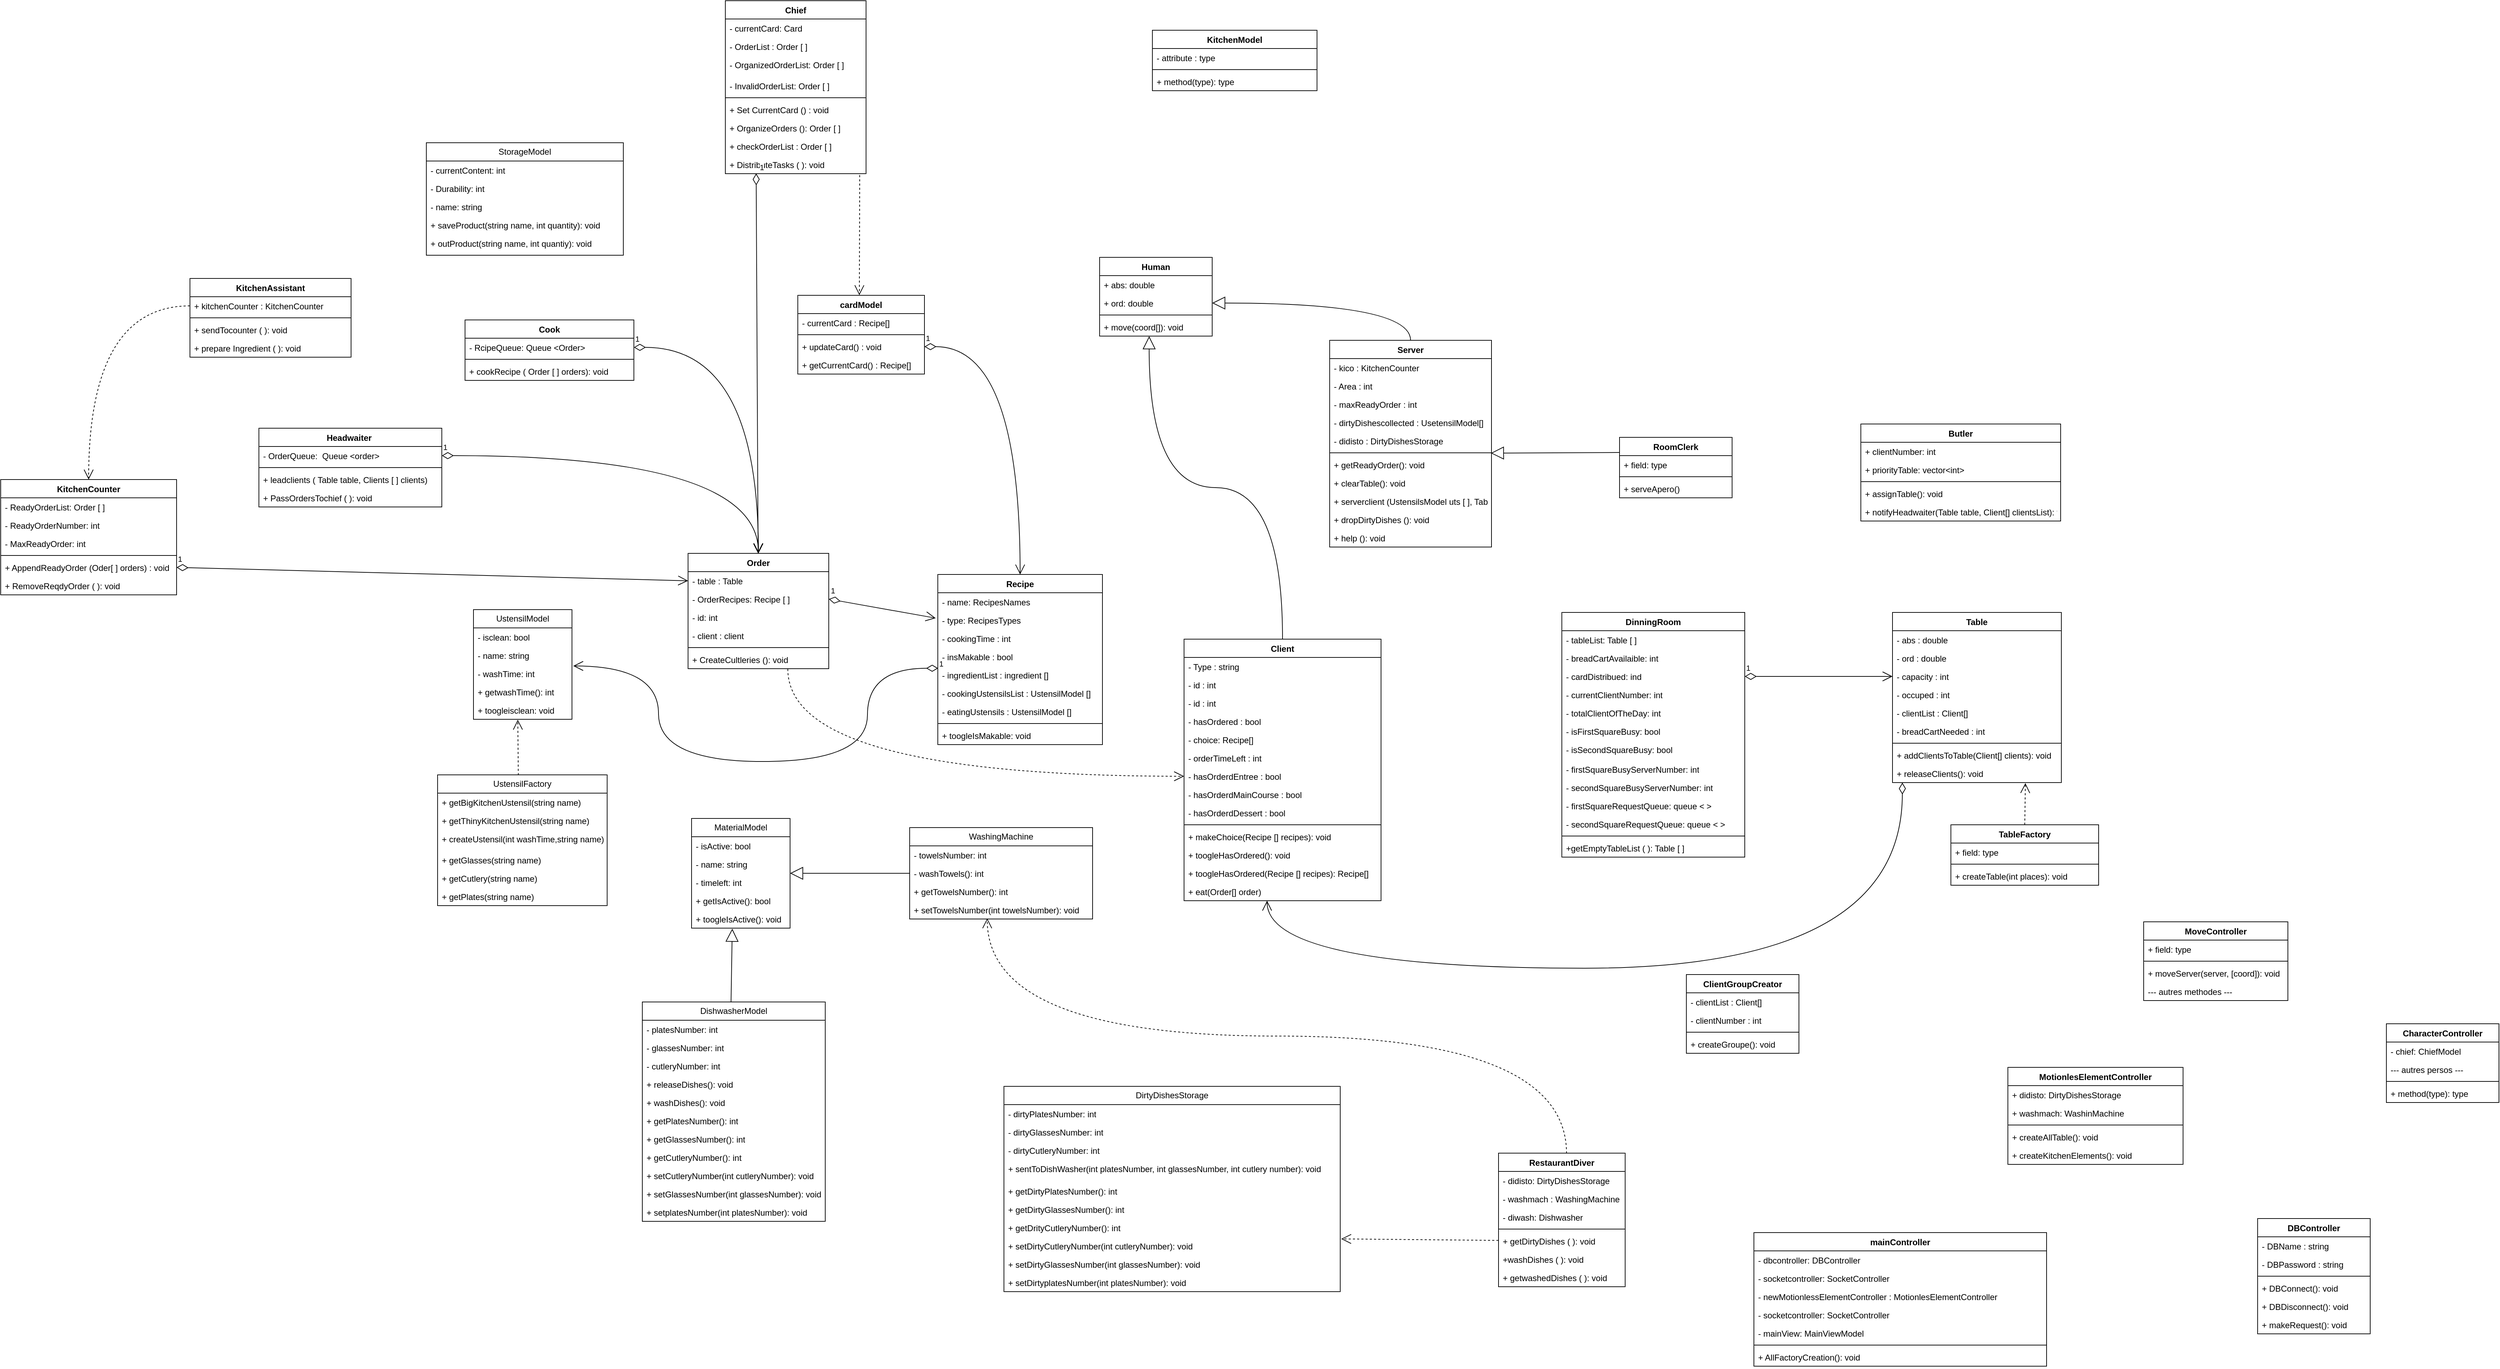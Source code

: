 <mxfile version="20.7.4" type="device"><diagram name="Page-1" id="nMGDQqc6vMcEVAlNx3Rb"><mxGraphModel dx="3990" dy="3115" grid="0" gridSize="10" guides="0" tooltips="1" connect="1" arrows="1" fold="1" page="0" pageScale="1" pageWidth="850" pageHeight="1100" math="0" shadow="0"><root><mxCell id="0"/><mxCell id="1" parent="0"/><mxCell id="RDhP8_hSbDgLvopPwKMN-1" value="UstensilModel" style="swimlane;fontStyle=0;childLayout=stackLayout;horizontal=1;startSize=26;fillColor=none;horizontalStack=0;resizeParent=1;resizeParentMax=0;resizeLast=0;collapsible=1;marginBottom=0;whiteSpace=wrap;html=1;" parent="1" vertex="1"><mxGeometry y="-360" width="140" height="156" as="geometry"/></mxCell><mxCell id="RDhP8_hSbDgLvopPwKMN-2" value="- isclean: bool" style="text;strokeColor=none;fillColor=none;align=left;verticalAlign=top;spacingLeft=4;spacingRight=4;overflow=hidden;rotatable=0;points=[[0,0.5],[1,0.5]];portConstraint=eastwest;whiteSpace=wrap;html=1;" parent="RDhP8_hSbDgLvopPwKMN-1" vertex="1"><mxGeometry y="26" width="140" height="26" as="geometry"/></mxCell><mxCell id="RDhP8_hSbDgLvopPwKMN-3" value="- name: string" style="text;strokeColor=none;fillColor=none;align=left;verticalAlign=top;spacingLeft=4;spacingRight=4;overflow=hidden;rotatable=0;points=[[0,0.5],[1,0.5]];portConstraint=eastwest;whiteSpace=wrap;html=1;" parent="RDhP8_hSbDgLvopPwKMN-1" vertex="1"><mxGeometry y="52" width="140" height="26" as="geometry"/></mxCell><mxCell id="RDhP8_hSbDgLvopPwKMN-4" value="- washTime: int" style="text;strokeColor=none;fillColor=none;align=left;verticalAlign=top;spacingLeft=4;spacingRight=4;overflow=hidden;rotatable=0;points=[[0,0.5],[1,0.5]];portConstraint=eastwest;whiteSpace=wrap;html=1;" parent="RDhP8_hSbDgLvopPwKMN-1" vertex="1"><mxGeometry y="78" width="140" height="26" as="geometry"/></mxCell><mxCell id="RDhP8_hSbDgLvopPwKMN-5" value="+ getwashTime(): int" style="text;strokeColor=none;fillColor=none;align=left;verticalAlign=top;spacingLeft=4;spacingRight=4;overflow=hidden;rotatable=0;points=[[0,0.5],[1,0.5]];portConstraint=eastwest;whiteSpace=wrap;html=1;" parent="RDhP8_hSbDgLvopPwKMN-1" vertex="1"><mxGeometry y="104" width="140" height="26" as="geometry"/></mxCell><mxCell id="RDhP8_hSbDgLvopPwKMN-6" value="+ toogleisclean: void" style="text;strokeColor=none;fillColor=none;align=left;verticalAlign=top;spacingLeft=4;spacingRight=4;overflow=hidden;rotatable=0;points=[[0,0.5],[1,0.5]];portConstraint=eastwest;whiteSpace=wrap;html=1;" parent="RDhP8_hSbDgLvopPwKMN-1" vertex="1"><mxGeometry y="130" width="140" height="26" as="geometry"/></mxCell><mxCell id="RDhP8_hSbDgLvopPwKMN-7" value="UstensilFactory" style="swimlane;fontStyle=0;childLayout=stackLayout;horizontal=1;startSize=26;fillColor=none;horizontalStack=0;resizeParent=1;resizeParentMax=0;resizeLast=0;collapsible=1;marginBottom=0;whiteSpace=wrap;html=1;" parent="1" vertex="1"><mxGeometry x="-51" y="-125" width="241" height="186" as="geometry"/></mxCell><mxCell id="RDhP8_hSbDgLvopPwKMN-8" value="+ getBigKitchenUstensil(string name)" style="text;strokeColor=none;fillColor=none;align=left;verticalAlign=top;spacingLeft=4;spacingRight=4;overflow=hidden;rotatable=0;points=[[0,0.5],[1,0.5]];portConstraint=eastwest;whiteSpace=wrap;html=1;" parent="RDhP8_hSbDgLvopPwKMN-7" vertex="1"><mxGeometry y="26" width="241" height="26" as="geometry"/></mxCell><mxCell id="RDhP8_hSbDgLvopPwKMN-9" value="+ getThinyKitchenUstensil(string name)" style="text;strokeColor=none;fillColor=none;align=left;verticalAlign=top;spacingLeft=4;spacingRight=4;overflow=hidden;rotatable=0;points=[[0,0.5],[1,0.5]];portConstraint=eastwest;whiteSpace=wrap;html=1;" parent="RDhP8_hSbDgLvopPwKMN-7" vertex="1"><mxGeometry y="52" width="241" height="26" as="geometry"/></mxCell><mxCell id="RDhP8_hSbDgLvopPwKMN-10" value="+ createUstensil(int washTime,&lt;span style=&quot;background-color: initial;&quot;&gt;string name)&lt;/span&gt;" style="text;strokeColor=none;fillColor=none;align=left;verticalAlign=top;spacingLeft=4;spacingRight=4;overflow=hidden;rotatable=0;points=[[0,0.5],[1,0.5]];portConstraint=eastwest;whiteSpace=wrap;html=1;" parent="RDhP8_hSbDgLvopPwKMN-7" vertex="1"><mxGeometry y="78" width="241" height="30" as="geometry"/></mxCell><mxCell id="6IHwoEzametBzIesh1sO-1" value="+ getGlasses(string name)" style="text;strokeColor=none;fillColor=none;align=left;verticalAlign=top;spacingLeft=4;spacingRight=4;overflow=hidden;rotatable=0;points=[[0,0.5],[1,0.5]];portConstraint=eastwest;whiteSpace=wrap;html=1;" parent="RDhP8_hSbDgLvopPwKMN-7" vertex="1"><mxGeometry y="108" width="241" height="26" as="geometry"/></mxCell><mxCell id="6IHwoEzametBzIesh1sO-2" value="+ getCutlery(string name)" style="text;strokeColor=none;fillColor=none;align=left;verticalAlign=top;spacingLeft=4;spacingRight=4;overflow=hidden;rotatable=0;points=[[0,0.5],[1,0.5]];portConstraint=eastwest;whiteSpace=wrap;html=1;" parent="RDhP8_hSbDgLvopPwKMN-7" vertex="1"><mxGeometry y="134" width="241" height="26" as="geometry"/></mxCell><mxCell id="6IHwoEzametBzIesh1sO-3" value="+ getPlates(string name)" style="text;strokeColor=none;fillColor=none;align=left;verticalAlign=top;spacingLeft=4;spacingRight=4;overflow=hidden;rotatable=0;points=[[0,0.5],[1,0.5]];portConstraint=eastwest;whiteSpace=wrap;html=1;" parent="RDhP8_hSbDgLvopPwKMN-7" vertex="1"><mxGeometry y="160" width="241" height="26" as="geometry"/></mxCell><mxCell id="RDhP8_hSbDgLvopPwKMN-11" value="MaterialModel" style="swimlane;fontStyle=0;childLayout=stackLayout;horizontal=1;startSize=26;fillColor=none;horizontalStack=0;resizeParent=1;resizeParentMax=0;resizeLast=0;collapsible=1;marginBottom=0;whiteSpace=wrap;html=1;" parent="1" vertex="1"><mxGeometry x="310" y="-63" width="140" height="156" as="geometry"/></mxCell><mxCell id="RDhP8_hSbDgLvopPwKMN-12" value="- isActive: bool" style="text;strokeColor=none;fillColor=none;align=left;verticalAlign=top;spacingLeft=4;spacingRight=4;overflow=hidden;rotatable=0;points=[[0,0.5],[1,0.5]];portConstraint=eastwest;whiteSpace=wrap;html=1;" parent="RDhP8_hSbDgLvopPwKMN-11" vertex="1"><mxGeometry y="26" width="140" height="26" as="geometry"/></mxCell><mxCell id="RDhP8_hSbDgLvopPwKMN-13" value="- name: string" style="text;strokeColor=none;fillColor=none;align=left;verticalAlign=top;spacingLeft=4;spacingRight=4;overflow=hidden;rotatable=0;points=[[0,0.5],[1,0.5]];portConstraint=eastwest;whiteSpace=wrap;html=1;" parent="RDhP8_hSbDgLvopPwKMN-11" vertex="1"><mxGeometry y="52" width="140" height="26" as="geometry"/></mxCell><mxCell id="RDhP8_hSbDgLvopPwKMN-14" value="- timeleft: int" style="text;strokeColor=none;fillColor=none;align=left;verticalAlign=top;spacingLeft=4;spacingRight=4;overflow=hidden;rotatable=0;points=[[0,0.5],[1,0.5]];portConstraint=eastwest;whiteSpace=wrap;html=1;" parent="RDhP8_hSbDgLvopPwKMN-11" vertex="1"><mxGeometry y="78" width="140" height="26" as="geometry"/></mxCell><mxCell id="RDhP8_hSbDgLvopPwKMN-15" value="+ getIsActive(): bool" style="text;strokeColor=none;fillColor=none;align=left;verticalAlign=top;spacingLeft=4;spacingRight=4;overflow=hidden;rotatable=0;points=[[0,0.5],[1,0.5]];portConstraint=eastwest;whiteSpace=wrap;html=1;" parent="RDhP8_hSbDgLvopPwKMN-11" vertex="1"><mxGeometry y="104" width="140" height="26" as="geometry"/></mxCell><mxCell id="RDhP8_hSbDgLvopPwKMN-16" value="+ toogleIsActive(): void" style="text;strokeColor=none;fillColor=none;align=left;verticalAlign=top;spacingLeft=4;spacingRight=4;overflow=hidden;rotatable=0;points=[[0,0.5],[1,0.5]];portConstraint=eastwest;whiteSpace=wrap;html=1;" parent="RDhP8_hSbDgLvopPwKMN-11" vertex="1"><mxGeometry y="130" width="140" height="26" as="geometry"/></mxCell><mxCell id="RDhP8_hSbDgLvopPwKMN-17" value="StorageModel" style="swimlane;fontStyle=0;childLayout=stackLayout;horizontal=1;startSize=26;fillColor=none;horizontalStack=0;resizeParent=1;resizeParentMax=0;resizeLast=0;collapsible=1;marginBottom=0;whiteSpace=wrap;html=1;" parent="1" vertex="1"><mxGeometry x="-67" y="-1024" width="280" height="160" as="geometry"/></mxCell><mxCell id="RDhP8_hSbDgLvopPwKMN-18" value="- currentContent: int" style="text;strokeColor=none;fillColor=none;align=left;verticalAlign=top;spacingLeft=4;spacingRight=4;overflow=hidden;rotatable=0;points=[[0,0.5],[1,0.5]];portConstraint=eastwest;whiteSpace=wrap;html=1;" parent="RDhP8_hSbDgLvopPwKMN-17" vertex="1"><mxGeometry y="26" width="280" height="26" as="geometry"/></mxCell><mxCell id="RDhP8_hSbDgLvopPwKMN-19" value="- Durability: int" style="text;strokeColor=none;fillColor=none;align=left;verticalAlign=top;spacingLeft=4;spacingRight=4;overflow=hidden;rotatable=0;points=[[0,0.5],[1,0.5]];portConstraint=eastwest;whiteSpace=wrap;html=1;" parent="RDhP8_hSbDgLvopPwKMN-17" vertex="1"><mxGeometry y="52" width="280" height="26" as="geometry"/></mxCell><mxCell id="RDhP8_hSbDgLvopPwKMN-20" value="- name: string" style="text;strokeColor=none;fillColor=none;align=left;verticalAlign=top;spacingLeft=4;spacingRight=4;overflow=hidden;rotatable=0;points=[[0,0.5],[1,0.5]];portConstraint=eastwest;whiteSpace=wrap;html=1;" parent="RDhP8_hSbDgLvopPwKMN-17" vertex="1"><mxGeometry y="78" width="280" height="26" as="geometry"/></mxCell><mxCell id="RDhP8_hSbDgLvopPwKMN-21" value="+ saveProduct(string name, int quantity): void" style="text;strokeColor=none;fillColor=none;align=left;verticalAlign=top;spacingLeft=4;spacingRight=4;overflow=hidden;rotatable=0;points=[[0,0.5],[1,0.5]];portConstraint=eastwest;whiteSpace=wrap;html=1;" parent="RDhP8_hSbDgLvopPwKMN-17" vertex="1"><mxGeometry y="104" width="280" height="26" as="geometry"/></mxCell><mxCell id="RDhP8_hSbDgLvopPwKMN-22" value="+ outProduct(string name, int quantiy): void" style="text;strokeColor=none;fillColor=none;align=left;verticalAlign=top;spacingLeft=4;spacingRight=4;overflow=hidden;rotatable=0;points=[[0,0.5],[1,0.5]];portConstraint=eastwest;whiteSpace=wrap;html=1;" parent="RDhP8_hSbDgLvopPwKMN-17" vertex="1"><mxGeometry y="130" width="280" height="30" as="geometry"/></mxCell><mxCell id="RDhP8_hSbDgLvopPwKMN-24" value="DishwasherModel" style="swimlane;fontStyle=0;childLayout=stackLayout;horizontal=1;startSize=26;fillColor=none;horizontalStack=0;resizeParent=1;resizeParentMax=0;resizeLast=0;collapsible=1;marginBottom=0;whiteSpace=wrap;html=1;" parent="1" vertex="1"><mxGeometry x="240" y="198" width="260" height="312" as="geometry"/></mxCell><mxCell id="RDhP8_hSbDgLvopPwKMN-25" value="- platesNumber: int" style="text;strokeColor=none;fillColor=none;align=left;verticalAlign=top;spacingLeft=4;spacingRight=4;overflow=hidden;rotatable=0;points=[[0,0.5],[1,0.5]];portConstraint=eastwest;whiteSpace=wrap;html=1;" parent="RDhP8_hSbDgLvopPwKMN-24" vertex="1"><mxGeometry y="26" width="260" height="26" as="geometry"/></mxCell><mxCell id="RDhP8_hSbDgLvopPwKMN-26" value="- glassesNumber: int" style="text;strokeColor=none;fillColor=none;align=left;verticalAlign=top;spacingLeft=4;spacingRight=4;overflow=hidden;rotatable=0;points=[[0,0.5],[1,0.5]];portConstraint=eastwest;whiteSpace=wrap;html=1;" parent="RDhP8_hSbDgLvopPwKMN-24" vertex="1"><mxGeometry y="52" width="260" height="26" as="geometry"/></mxCell><mxCell id="RDhP8_hSbDgLvopPwKMN-27" value="- cutleryNumber: int" style="text;strokeColor=none;fillColor=none;align=left;verticalAlign=top;spacingLeft=4;spacingRight=4;overflow=hidden;rotatable=0;points=[[0,0.5],[1,0.5]];portConstraint=eastwest;whiteSpace=wrap;html=1;" parent="RDhP8_hSbDgLvopPwKMN-24" vertex="1"><mxGeometry y="78" width="260" height="26" as="geometry"/></mxCell><mxCell id="RDhP8_hSbDgLvopPwKMN-28" value="+ releaseDishes(): void" style="text;strokeColor=none;fillColor=none;align=left;verticalAlign=top;spacingLeft=4;spacingRight=4;overflow=hidden;rotatable=0;points=[[0,0.5],[1,0.5]];portConstraint=eastwest;whiteSpace=wrap;html=1;" parent="RDhP8_hSbDgLvopPwKMN-24" vertex="1"><mxGeometry y="104" width="260" height="26" as="geometry"/></mxCell><mxCell id="RDhP8_hSbDgLvopPwKMN-29" value="+ washDishes(): void" style="text;strokeColor=none;fillColor=none;align=left;verticalAlign=top;spacingLeft=4;spacingRight=4;overflow=hidden;rotatable=0;points=[[0,0.5],[1,0.5]];portConstraint=eastwest;whiteSpace=wrap;html=1;" parent="RDhP8_hSbDgLvopPwKMN-24" vertex="1"><mxGeometry y="130" width="260" height="26" as="geometry"/></mxCell><mxCell id="RDhP8_hSbDgLvopPwKMN-30" value="+ getPlatesNumber(): int" style="text;strokeColor=none;fillColor=none;align=left;verticalAlign=top;spacingLeft=4;spacingRight=4;overflow=hidden;rotatable=0;points=[[0,0.5],[1,0.5]];portConstraint=eastwest;whiteSpace=wrap;html=1;" parent="RDhP8_hSbDgLvopPwKMN-24" vertex="1"><mxGeometry y="156" width="260" height="26" as="geometry"/></mxCell><mxCell id="RDhP8_hSbDgLvopPwKMN-31" value="+ getGlassesNumber(): int" style="text;strokeColor=none;fillColor=none;align=left;verticalAlign=top;spacingLeft=4;spacingRight=4;overflow=hidden;rotatable=0;points=[[0,0.5],[1,0.5]];portConstraint=eastwest;whiteSpace=wrap;html=1;" parent="RDhP8_hSbDgLvopPwKMN-24" vertex="1"><mxGeometry y="182" width="260" height="26" as="geometry"/></mxCell><mxCell id="RDhP8_hSbDgLvopPwKMN-32" value="+ getCutleryNumber(): int" style="text;strokeColor=none;fillColor=none;align=left;verticalAlign=top;spacingLeft=4;spacingRight=4;overflow=hidden;rotatable=0;points=[[0,0.5],[1,0.5]];portConstraint=eastwest;whiteSpace=wrap;html=1;" parent="RDhP8_hSbDgLvopPwKMN-24" vertex="1"><mxGeometry y="208" width="260" height="26" as="geometry"/></mxCell><mxCell id="RDhP8_hSbDgLvopPwKMN-33" value="+ setCutleryNumber(int cutleryNumber): void" style="text;strokeColor=none;fillColor=none;align=left;verticalAlign=top;spacingLeft=4;spacingRight=4;overflow=hidden;rotatable=0;points=[[0,0.5],[1,0.5]];portConstraint=eastwest;whiteSpace=wrap;html=1;" parent="RDhP8_hSbDgLvopPwKMN-24" vertex="1"><mxGeometry y="234" width="260" height="26" as="geometry"/></mxCell><mxCell id="RDhP8_hSbDgLvopPwKMN-34" value="+ setGlassesNumber(int glassesNumber): void" style="text;strokeColor=none;fillColor=none;align=left;verticalAlign=top;spacingLeft=4;spacingRight=4;overflow=hidden;rotatable=0;points=[[0,0.5],[1,0.5]];portConstraint=eastwest;whiteSpace=wrap;html=1;" parent="RDhP8_hSbDgLvopPwKMN-24" vertex="1"><mxGeometry y="260" width="260" height="26" as="geometry"/></mxCell><mxCell id="RDhP8_hSbDgLvopPwKMN-35" value="+ setplatesNumber(int platesNumber): void" style="text;strokeColor=none;fillColor=none;align=left;verticalAlign=top;spacingLeft=4;spacingRight=4;overflow=hidden;rotatable=0;points=[[0,0.5],[1,0.5]];portConstraint=eastwest;whiteSpace=wrap;html=1;" parent="RDhP8_hSbDgLvopPwKMN-24" vertex="1"><mxGeometry y="286" width="260" height="26" as="geometry"/></mxCell><mxCell id="RDhP8_hSbDgLvopPwKMN-36" value="WashingMachine" style="swimlane;fontStyle=0;childLayout=stackLayout;horizontal=1;startSize=26;fillColor=none;horizontalStack=0;resizeParent=1;resizeParentMax=0;resizeLast=0;collapsible=1;marginBottom=0;whiteSpace=wrap;html=1;" parent="1" vertex="1"><mxGeometry x="620" y="-50" width="260" height="130" as="geometry"/></mxCell><mxCell id="RDhP8_hSbDgLvopPwKMN-37" value="- towelsNumber: int" style="text;strokeColor=none;fillColor=none;align=left;verticalAlign=top;spacingLeft=4;spacingRight=4;overflow=hidden;rotatable=0;points=[[0,0.5],[1,0.5]];portConstraint=eastwest;whiteSpace=wrap;html=1;" parent="RDhP8_hSbDgLvopPwKMN-36" vertex="1"><mxGeometry y="26" width="260" height="26" as="geometry"/></mxCell><mxCell id="RDhP8_hSbDgLvopPwKMN-38" value="- washTowels(): int" style="text;strokeColor=none;fillColor=none;align=left;verticalAlign=top;spacingLeft=4;spacingRight=4;overflow=hidden;rotatable=0;points=[[0,0.5],[1,0.5]];portConstraint=eastwest;whiteSpace=wrap;html=1;" parent="RDhP8_hSbDgLvopPwKMN-36" vertex="1"><mxGeometry y="52" width="260" height="26" as="geometry"/></mxCell><mxCell id="RDhP8_hSbDgLvopPwKMN-39" value="+ getTowelsNumber(): int" style="text;strokeColor=none;fillColor=none;align=left;verticalAlign=top;spacingLeft=4;spacingRight=4;overflow=hidden;rotatable=0;points=[[0,0.5],[1,0.5]];portConstraint=eastwest;whiteSpace=wrap;html=1;" parent="RDhP8_hSbDgLvopPwKMN-36" vertex="1"><mxGeometry y="78" width="260" height="26" as="geometry"/></mxCell><mxCell id="RDhP8_hSbDgLvopPwKMN-40" value="+ setTowelsNumber(int towelsNumber): void" style="text;strokeColor=none;fillColor=none;align=left;verticalAlign=top;spacingLeft=4;spacingRight=4;overflow=hidden;rotatable=0;points=[[0,0.5],[1,0.5]];portConstraint=eastwest;whiteSpace=wrap;html=1;" parent="RDhP8_hSbDgLvopPwKMN-36" vertex="1"><mxGeometry y="104" width="260" height="26" as="geometry"/></mxCell><mxCell id="QPSsTkSLT6bYCm1fLewV-2" value="" style="endArrow=block;endSize=16;endFill=0;html=1;rounded=0;edgeStyle=orthogonalEdgeStyle;curved=1;" parent="1" source="RDhP8_hSbDgLvopPwKMN-36" target="RDhP8_hSbDgLvopPwKMN-11" edge="1"><mxGeometry x="-0.147" y="5" width="160" relative="1" as="geometry"><mxPoint x="690" y="140" as="sourcePoint"/><mxPoint x="450" y="100" as="targetPoint"/><mxPoint as="offset"/></mxGeometry></mxCell><mxCell id="DPu7RmlXeF-RaSwFlGZn-1" value="Client" style="swimlane;fontStyle=1;align=center;verticalAlign=top;childLayout=stackLayout;horizontal=1;startSize=26;horizontalStack=0;resizeParent=1;resizeParentMax=0;resizeLast=0;collapsible=1;marginBottom=0;" parent="1" vertex="1"><mxGeometry x="1010" y="-318" width="280" height="372" as="geometry"/></mxCell><mxCell id="DPu7RmlXeF-RaSwFlGZn-2" value="- Type : string" style="text;strokeColor=none;fillColor=none;align=left;verticalAlign=top;spacingLeft=4;spacingRight=4;overflow=hidden;rotatable=0;points=[[0,0.5],[1,0.5]];portConstraint=eastwest;" parent="DPu7RmlXeF-RaSwFlGZn-1" vertex="1"><mxGeometry y="26" width="280" height="26" as="geometry"/></mxCell><mxCell id="DPu7RmlXeF-RaSwFlGZn-6" value="- id : int" style="text;strokeColor=none;fillColor=none;align=left;verticalAlign=top;spacingLeft=4;spacingRight=4;overflow=hidden;rotatable=0;points=[[0,0.5],[1,0.5]];portConstraint=eastwest;" parent="DPu7RmlXeF-RaSwFlGZn-1" vertex="1"><mxGeometry y="52" width="280" height="26" as="geometry"/></mxCell><mxCell id="DPu7RmlXeF-RaSwFlGZn-8" value="- id : int" style="text;strokeColor=none;fillColor=none;align=left;verticalAlign=top;spacingLeft=4;spacingRight=4;overflow=hidden;rotatable=0;points=[[0,0.5],[1,0.5]];portConstraint=eastwest;" parent="DPu7RmlXeF-RaSwFlGZn-1" vertex="1"><mxGeometry y="78" width="280" height="26" as="geometry"/></mxCell><mxCell id="DPu7RmlXeF-RaSwFlGZn-9" value="- hasOrdered : bool" style="text;strokeColor=none;fillColor=none;align=left;verticalAlign=top;spacingLeft=4;spacingRight=4;overflow=hidden;rotatable=0;points=[[0,0.5],[1,0.5]];portConstraint=eastwest;" parent="DPu7RmlXeF-RaSwFlGZn-1" vertex="1"><mxGeometry y="104" width="280" height="26" as="geometry"/></mxCell><mxCell id="DPu7RmlXeF-RaSwFlGZn-10" value="- choice: Recipe[]" style="text;strokeColor=none;fillColor=none;align=left;verticalAlign=top;spacingLeft=4;spacingRight=4;overflow=hidden;rotatable=0;points=[[0,0.5],[1,0.5]];portConstraint=eastwest;" parent="DPu7RmlXeF-RaSwFlGZn-1" vertex="1"><mxGeometry y="130" width="280" height="26" as="geometry"/></mxCell><mxCell id="DPu7RmlXeF-RaSwFlGZn-12" value="- orderTimeLeft : int" style="text;strokeColor=none;fillColor=none;align=left;verticalAlign=top;spacingLeft=4;spacingRight=4;overflow=hidden;rotatable=0;points=[[0,0.5],[1,0.5]];portConstraint=eastwest;" parent="DPu7RmlXeF-RaSwFlGZn-1" vertex="1"><mxGeometry y="156" width="280" height="26" as="geometry"/></mxCell><mxCell id="DPu7RmlXeF-RaSwFlGZn-41" value="- hasOrderdEntree : bool" style="text;strokeColor=none;fillColor=none;align=left;verticalAlign=top;spacingLeft=4;spacingRight=4;overflow=hidden;rotatable=0;points=[[0,0.5],[1,0.5]];portConstraint=eastwest;" parent="DPu7RmlXeF-RaSwFlGZn-1" vertex="1"><mxGeometry y="182" width="280" height="26" as="geometry"/></mxCell><mxCell id="DPu7RmlXeF-RaSwFlGZn-42" value="- hasOrderdMainCourse : bool" style="text;strokeColor=none;fillColor=none;align=left;verticalAlign=top;spacingLeft=4;spacingRight=4;overflow=hidden;rotatable=0;points=[[0,0.5],[1,0.5]];portConstraint=eastwest;" parent="DPu7RmlXeF-RaSwFlGZn-1" vertex="1"><mxGeometry y="208" width="280" height="26" as="geometry"/></mxCell><mxCell id="DPu7RmlXeF-RaSwFlGZn-43" value="- hasOrderdDessert : bool" style="text;strokeColor=none;fillColor=none;align=left;verticalAlign=top;spacingLeft=4;spacingRight=4;overflow=hidden;rotatable=0;points=[[0,0.5],[1,0.5]];portConstraint=eastwest;" parent="DPu7RmlXeF-RaSwFlGZn-1" vertex="1"><mxGeometry y="234" width="280" height="26" as="geometry"/></mxCell><mxCell id="DPu7RmlXeF-RaSwFlGZn-3" value="" style="line;strokeWidth=1;fillColor=none;align=left;verticalAlign=middle;spacingTop=-1;spacingLeft=3;spacingRight=3;rotatable=0;labelPosition=right;points=[];portConstraint=eastwest;strokeColor=inherit;" parent="DPu7RmlXeF-RaSwFlGZn-1" vertex="1"><mxGeometry y="260" width="280" height="8" as="geometry"/></mxCell><mxCell id="DPu7RmlXeF-RaSwFlGZn-4" value="+ makeChoice(Recipe [] recipes): void" style="text;strokeColor=none;fillColor=none;align=left;verticalAlign=top;spacingLeft=4;spacingRight=4;overflow=hidden;rotatable=0;points=[[0,0.5],[1,0.5]];portConstraint=eastwest;" parent="DPu7RmlXeF-RaSwFlGZn-1" vertex="1"><mxGeometry y="268" width="280" height="26" as="geometry"/></mxCell><mxCell id="DPu7RmlXeF-RaSwFlGZn-5" value="+ toogleHasOrdered(): void" style="text;strokeColor=none;fillColor=none;align=left;verticalAlign=top;spacingLeft=4;spacingRight=4;overflow=hidden;rotatable=0;points=[[0,0.5],[1,0.5]];portConstraint=eastwest;" parent="DPu7RmlXeF-RaSwFlGZn-1" vertex="1"><mxGeometry y="294" width="280" height="26" as="geometry"/></mxCell><mxCell id="DPu7RmlXeF-RaSwFlGZn-11" value="+ toogleHasOrdered(Recipe [] recipes): Recipe[]" style="text;strokeColor=none;fillColor=none;align=left;verticalAlign=top;spacingLeft=4;spacingRight=4;overflow=hidden;rotatable=0;points=[[0,0.5],[1,0.5]];portConstraint=eastwest;" parent="DPu7RmlXeF-RaSwFlGZn-1" vertex="1"><mxGeometry y="320" width="280" height="26" as="geometry"/></mxCell><mxCell id="DPu7RmlXeF-RaSwFlGZn-44" value="+ eat(Order[] order)" style="text;strokeColor=none;fillColor=none;align=left;verticalAlign=top;spacingLeft=4;spacingRight=4;overflow=hidden;rotatable=0;points=[[0,0.5],[1,0.5]];portConstraint=eastwest;" parent="DPu7RmlXeF-RaSwFlGZn-1" vertex="1"><mxGeometry y="346" width="280" height="26" as="geometry"/></mxCell><mxCell id="DPu7RmlXeF-RaSwFlGZn-13" value="Recipe" style="swimlane;fontStyle=1;align=center;verticalAlign=top;childLayout=stackLayout;horizontal=1;startSize=26;horizontalStack=0;resizeParent=1;resizeParentMax=0;resizeLast=0;collapsible=1;marginBottom=0;" parent="1" vertex="1"><mxGeometry x="660" y="-409.96" width="234" height="242" as="geometry"/></mxCell><mxCell id="DPu7RmlXeF-RaSwFlGZn-14" value="- name: RecipesNames" style="text;strokeColor=none;fillColor=none;align=left;verticalAlign=top;spacingLeft=4;spacingRight=4;overflow=hidden;rotatable=0;points=[[0,0.5],[1,0.5]];portConstraint=eastwest;" parent="DPu7RmlXeF-RaSwFlGZn-13" vertex="1"><mxGeometry y="26" width="234" height="26" as="geometry"/></mxCell><mxCell id="DPu7RmlXeF-RaSwFlGZn-17" value="- type: RecipesTypes" style="text;strokeColor=none;fillColor=none;align=left;verticalAlign=top;spacingLeft=4;spacingRight=4;overflow=hidden;rotatable=0;points=[[0,0.5],[1,0.5]];portConstraint=eastwest;" parent="DPu7RmlXeF-RaSwFlGZn-13" vertex="1"><mxGeometry y="52" width="234" height="26" as="geometry"/></mxCell><mxCell id="DPu7RmlXeF-RaSwFlGZn-18" value="- cookingTime : int" style="text;strokeColor=none;fillColor=none;align=left;verticalAlign=top;spacingLeft=4;spacingRight=4;overflow=hidden;rotatable=0;points=[[0,0.5],[1,0.5]];portConstraint=eastwest;" parent="DPu7RmlXeF-RaSwFlGZn-13" vertex="1"><mxGeometry y="78" width="234" height="26" as="geometry"/></mxCell><mxCell id="DPu7RmlXeF-RaSwFlGZn-19" value="- insMakable : bool" style="text;strokeColor=none;fillColor=none;align=left;verticalAlign=top;spacingLeft=4;spacingRight=4;overflow=hidden;rotatable=0;points=[[0,0.5],[1,0.5]];portConstraint=eastwest;" parent="DPu7RmlXeF-RaSwFlGZn-13" vertex="1"><mxGeometry y="104" width="234" height="26" as="geometry"/></mxCell><mxCell id="DPu7RmlXeF-RaSwFlGZn-20" value="- ingredientList : ingredient []" style="text;strokeColor=none;fillColor=none;align=left;verticalAlign=top;spacingLeft=4;spacingRight=4;overflow=hidden;rotatable=0;points=[[0,0.5],[1,0.5]];portConstraint=eastwest;" parent="DPu7RmlXeF-RaSwFlGZn-13" vertex="1"><mxGeometry y="130" width="234" height="26" as="geometry"/></mxCell><mxCell id="tpwpmRQDAEHqeeHJi2B8-40" value="- cookingUstensilsList : UstensilModel []" style="text;strokeColor=none;fillColor=none;align=left;verticalAlign=top;spacingLeft=4;spacingRight=4;overflow=hidden;rotatable=0;points=[[0,0.5],[1,0.5]];portConstraint=eastwest;" parent="DPu7RmlXeF-RaSwFlGZn-13" vertex="1"><mxGeometry y="156" width="234" height="26" as="geometry"/></mxCell><mxCell id="tpwpmRQDAEHqeeHJi2B8-37" value="- eatingUstensils : UstensilModel []" style="text;strokeColor=none;fillColor=none;align=left;verticalAlign=top;spacingLeft=4;spacingRight=4;overflow=hidden;rotatable=0;points=[[0,0.5],[1,0.5]];portConstraint=eastwest;" parent="DPu7RmlXeF-RaSwFlGZn-13" vertex="1"><mxGeometry y="182" width="234" height="26" as="geometry"/></mxCell><mxCell id="DPu7RmlXeF-RaSwFlGZn-15" value="" style="line;strokeWidth=1;fillColor=none;align=left;verticalAlign=middle;spacingTop=-1;spacingLeft=3;spacingRight=3;rotatable=0;labelPosition=right;points=[];portConstraint=eastwest;strokeColor=inherit;" parent="DPu7RmlXeF-RaSwFlGZn-13" vertex="1"><mxGeometry y="208" width="234" height="8" as="geometry"/></mxCell><mxCell id="DPu7RmlXeF-RaSwFlGZn-16" value="+ toogleIsMakable: void" style="text;strokeColor=none;fillColor=none;align=left;verticalAlign=top;spacingLeft=4;spacingRight=4;overflow=hidden;rotatable=0;points=[[0,0.5],[1,0.5]];portConstraint=eastwest;" parent="DPu7RmlXeF-RaSwFlGZn-13" vertex="1"><mxGeometry y="216" width="234" height="26" as="geometry"/></mxCell><mxCell id="DPu7RmlXeF-RaSwFlGZn-22" value="cardModel" style="swimlane;fontStyle=1;align=center;verticalAlign=top;childLayout=stackLayout;horizontal=1;startSize=26;horizontalStack=0;resizeParent=1;resizeParentMax=0;resizeLast=0;collapsible=1;marginBottom=0;" parent="1" vertex="1"><mxGeometry x="461" y="-807" width="180" height="112" as="geometry"/></mxCell><mxCell id="DPu7RmlXeF-RaSwFlGZn-23" value="- currentCard : Recipe[]" style="text;strokeColor=none;fillColor=none;align=left;verticalAlign=top;spacingLeft=4;spacingRight=4;overflow=hidden;rotatable=0;points=[[0,0.5],[1,0.5]];portConstraint=eastwest;" parent="DPu7RmlXeF-RaSwFlGZn-22" vertex="1"><mxGeometry y="26" width="180" height="26" as="geometry"/></mxCell><mxCell id="DPu7RmlXeF-RaSwFlGZn-24" value="" style="line;strokeWidth=1;fillColor=none;align=left;verticalAlign=middle;spacingTop=-1;spacingLeft=3;spacingRight=3;rotatable=0;labelPosition=right;points=[];portConstraint=eastwest;strokeColor=inherit;" parent="DPu7RmlXeF-RaSwFlGZn-22" vertex="1"><mxGeometry y="52" width="180" height="8" as="geometry"/></mxCell><mxCell id="DPu7RmlXeF-RaSwFlGZn-25" value="+ updateCard() : void" style="text;strokeColor=none;fillColor=none;align=left;verticalAlign=top;spacingLeft=4;spacingRight=4;overflow=hidden;rotatable=0;points=[[0,0.5],[1,0.5]];portConstraint=eastwest;" parent="DPu7RmlXeF-RaSwFlGZn-22" vertex="1"><mxGeometry y="60" width="180" height="26" as="geometry"/></mxCell><mxCell id="DPu7RmlXeF-RaSwFlGZn-26" value="+ getCurrentCard() : Recipe[]" style="text;strokeColor=none;fillColor=none;align=left;verticalAlign=top;spacingLeft=4;spacingRight=4;overflow=hidden;rotatable=0;points=[[0,0.5],[1,0.5]];portConstraint=eastwest;" parent="DPu7RmlXeF-RaSwFlGZn-22" vertex="1"><mxGeometry y="86" width="180" height="26" as="geometry"/></mxCell><mxCell id="DPu7RmlXeF-RaSwFlGZn-45" value="RoomClerk" style="swimlane;fontStyle=1;align=center;verticalAlign=top;childLayout=stackLayout;horizontal=1;startSize=26;horizontalStack=0;resizeParent=1;resizeParentMax=0;resizeLast=0;collapsible=1;marginBottom=0;" parent="1" vertex="1"><mxGeometry x="1629" y="-605" width="160" height="86" as="geometry"/></mxCell><mxCell id="DPu7RmlXeF-RaSwFlGZn-46" value="+ field: type" style="text;strokeColor=none;fillColor=none;align=left;verticalAlign=top;spacingLeft=4;spacingRight=4;overflow=hidden;rotatable=0;points=[[0,0.5],[1,0.5]];portConstraint=eastwest;" parent="DPu7RmlXeF-RaSwFlGZn-45" vertex="1"><mxGeometry y="26" width="160" height="26" as="geometry"/></mxCell><mxCell id="DPu7RmlXeF-RaSwFlGZn-47" value="" style="line;strokeWidth=1;fillColor=none;align=left;verticalAlign=middle;spacingTop=-1;spacingLeft=3;spacingRight=3;rotatable=0;labelPosition=right;points=[];portConstraint=eastwest;strokeColor=inherit;" parent="DPu7RmlXeF-RaSwFlGZn-45" vertex="1"><mxGeometry y="52" width="160" height="8" as="geometry"/></mxCell><mxCell id="DPu7RmlXeF-RaSwFlGZn-48" value="+ serveApero()" style="text;strokeColor=none;fillColor=none;align=left;verticalAlign=top;spacingLeft=4;spacingRight=4;overflow=hidden;rotatable=0;points=[[0,0.5],[1,0.5]];portConstraint=eastwest;" parent="DPu7RmlXeF-RaSwFlGZn-45" vertex="1"><mxGeometry y="60" width="160" height="26" as="geometry"/></mxCell><mxCell id="DPu7RmlXeF-RaSwFlGZn-49" value="Server" style="swimlane;fontStyle=1;align=center;verticalAlign=top;childLayout=stackLayout;horizontal=1;startSize=26;horizontalStack=0;resizeParent=1;resizeParentMax=0;resizeLast=0;collapsible=1;marginBottom=0;" parent="1" vertex="1"><mxGeometry x="1217" y="-743" width="230" height="294" as="geometry"/></mxCell><mxCell id="DPu7RmlXeF-RaSwFlGZn-57" value="- kico : KitchenCounter" style="text;strokeColor=none;fillColor=none;align=left;verticalAlign=top;spacingLeft=4;spacingRight=4;overflow=hidden;rotatable=0;points=[[0,0.5],[1,0.5]];portConstraint=eastwest;" parent="DPu7RmlXeF-RaSwFlGZn-49" vertex="1"><mxGeometry y="26" width="230" height="26" as="geometry"/></mxCell><mxCell id="DPu7RmlXeF-RaSwFlGZn-50" value="- Area : int" style="text;strokeColor=none;fillColor=none;align=left;verticalAlign=top;spacingLeft=4;spacingRight=4;overflow=hidden;rotatable=0;points=[[0,0.5],[1,0.5]];portConstraint=eastwest;" parent="DPu7RmlXeF-RaSwFlGZn-49" vertex="1"><mxGeometry y="52" width="230" height="26" as="geometry"/></mxCell><mxCell id="DPu7RmlXeF-RaSwFlGZn-53" value="- maxReadyOrder : int" style="text;strokeColor=none;fillColor=none;align=left;verticalAlign=top;spacingLeft=4;spacingRight=4;overflow=hidden;rotatable=0;points=[[0,0.5],[1,0.5]];portConstraint=eastwest;" parent="DPu7RmlXeF-RaSwFlGZn-49" vertex="1"><mxGeometry y="78" width="230" height="26" as="geometry"/></mxCell><mxCell id="DPu7RmlXeF-RaSwFlGZn-59" value="- dirtyDishescollected : UsetensilModel[]" style="text;strokeColor=none;fillColor=none;align=left;verticalAlign=top;spacingLeft=4;spacingRight=4;overflow=hidden;rotatable=0;points=[[0,0.5],[1,0.5]];portConstraint=eastwest;" parent="DPu7RmlXeF-RaSwFlGZn-49" vertex="1"><mxGeometry y="104" width="230" height="26" as="geometry"/></mxCell><mxCell id="DPu7RmlXeF-RaSwFlGZn-60" value="- didisto : DirtyDishesStorage" style="text;strokeColor=none;fillColor=none;align=left;verticalAlign=top;spacingLeft=4;spacingRight=4;overflow=hidden;rotatable=0;points=[[0,0.5],[1,0.5]];portConstraint=eastwest;" parent="DPu7RmlXeF-RaSwFlGZn-49" vertex="1"><mxGeometry y="130" width="230" height="26" as="geometry"/></mxCell><mxCell id="DPu7RmlXeF-RaSwFlGZn-51" value="" style="line;strokeWidth=1;fillColor=none;align=left;verticalAlign=middle;spacingTop=-1;spacingLeft=3;spacingRight=3;rotatable=0;labelPosition=right;points=[];portConstraint=eastwest;strokeColor=inherit;" parent="DPu7RmlXeF-RaSwFlGZn-49" vertex="1"><mxGeometry y="156" width="230" height="8" as="geometry"/></mxCell><mxCell id="DPu7RmlXeF-RaSwFlGZn-52" value="+ getReadyOrder(): void" style="text;strokeColor=none;fillColor=none;align=left;verticalAlign=top;spacingLeft=4;spacingRight=4;overflow=hidden;rotatable=0;points=[[0,0.5],[1,0.5]];portConstraint=eastwest;" parent="DPu7RmlXeF-RaSwFlGZn-49" vertex="1"><mxGeometry y="164" width="230" height="26" as="geometry"/></mxCell><mxCell id="DPu7RmlXeF-RaSwFlGZn-55" value="+ clearTable(): void" style="text;strokeColor=none;fillColor=none;align=left;verticalAlign=top;spacingLeft=4;spacingRight=4;overflow=hidden;rotatable=0;points=[[0,0.5],[1,0.5]];portConstraint=eastwest;" parent="DPu7RmlXeF-RaSwFlGZn-49" vertex="1"><mxGeometry y="190" width="230" height="26" as="geometry"/></mxCell><mxCell id="DPu7RmlXeF-RaSwFlGZn-56" value="+ serverclient (UstensilsModel uts [ ], Table table, Order order" style="text;strokeColor=none;fillColor=none;align=left;verticalAlign=top;spacingLeft=4;spacingRight=4;overflow=hidden;rotatable=0;points=[[0,0.5],[1,0.5]];portConstraint=eastwest;" parent="DPu7RmlXeF-RaSwFlGZn-49" vertex="1"><mxGeometry y="216" width="230" height="26" as="geometry"/></mxCell><mxCell id="DPu7RmlXeF-RaSwFlGZn-62" value="+ dropDirtyDishes (): void " style="text;strokeColor=none;fillColor=none;align=left;verticalAlign=top;spacingLeft=4;spacingRight=4;overflow=hidden;rotatable=0;points=[[0,0.5],[1,0.5]];portConstraint=eastwest;" parent="DPu7RmlXeF-RaSwFlGZn-49" vertex="1"><mxGeometry y="242" width="230" height="26" as="geometry"/></mxCell><mxCell id="DPu7RmlXeF-RaSwFlGZn-63" value="+ help (): void" style="text;strokeColor=none;fillColor=none;align=left;verticalAlign=top;spacingLeft=4;spacingRight=4;overflow=hidden;rotatable=0;points=[[0,0.5],[1,0.5]];portConstraint=eastwest;" parent="DPu7RmlXeF-RaSwFlGZn-49" vertex="1"><mxGeometry y="268" width="230" height="26" as="geometry"/></mxCell><mxCell id="DPu7RmlXeF-RaSwFlGZn-65" value="Order" style="swimlane;fontStyle=1;align=center;verticalAlign=top;childLayout=stackLayout;horizontal=1;startSize=26;horizontalStack=0;resizeParent=1;resizeParentMax=0;resizeLast=0;collapsible=1;marginBottom=0;" parent="1" vertex="1"><mxGeometry x="305" y="-440" width="200" height="164" as="geometry"/></mxCell><mxCell id="DPu7RmlXeF-RaSwFlGZn-66" value="- table : Table" style="text;strokeColor=none;fillColor=none;align=left;verticalAlign=top;spacingLeft=4;spacingRight=4;overflow=hidden;rotatable=0;points=[[0,0.5],[1,0.5]];portConstraint=eastwest;" parent="DPu7RmlXeF-RaSwFlGZn-65" vertex="1"><mxGeometry y="26" width="200" height="26" as="geometry"/></mxCell><mxCell id="DPu7RmlXeF-RaSwFlGZn-69" value="- OrderRecipes: Recipe [ ]" style="text;strokeColor=none;fillColor=none;align=left;verticalAlign=top;spacingLeft=4;spacingRight=4;overflow=hidden;rotatable=0;points=[[0,0.5],[1,0.5]];portConstraint=eastwest;" parent="DPu7RmlXeF-RaSwFlGZn-65" vertex="1"><mxGeometry y="52" width="200" height="26" as="geometry"/></mxCell><mxCell id="DPu7RmlXeF-RaSwFlGZn-70" value="- id: int" style="text;strokeColor=none;fillColor=none;align=left;verticalAlign=top;spacingLeft=4;spacingRight=4;overflow=hidden;rotatable=0;points=[[0,0.5],[1,0.5]];portConstraint=eastwest;" parent="DPu7RmlXeF-RaSwFlGZn-65" vertex="1"><mxGeometry y="78" width="200" height="26" as="geometry"/></mxCell><mxCell id="DPu7RmlXeF-RaSwFlGZn-73" value="- client : client " style="text;strokeColor=none;fillColor=none;align=left;verticalAlign=top;spacingLeft=4;spacingRight=4;overflow=hidden;rotatable=0;points=[[0,0.5],[1,0.5]];portConstraint=eastwest;" parent="DPu7RmlXeF-RaSwFlGZn-65" vertex="1"><mxGeometry y="104" width="200" height="26" as="geometry"/></mxCell><mxCell id="DPu7RmlXeF-RaSwFlGZn-67" value="" style="line;strokeWidth=1;fillColor=none;align=left;verticalAlign=middle;spacingTop=-1;spacingLeft=3;spacingRight=3;rotatable=0;labelPosition=right;points=[];portConstraint=eastwest;strokeColor=inherit;" parent="DPu7RmlXeF-RaSwFlGZn-65" vertex="1"><mxGeometry y="130" width="200" height="8" as="geometry"/></mxCell><mxCell id="DPu7RmlXeF-RaSwFlGZn-68" value="+ CreateCultleries (): void" style="text;strokeColor=none;fillColor=none;align=left;verticalAlign=top;spacingLeft=4;spacingRight=4;overflow=hidden;rotatable=0;points=[[0,0.5],[1,0.5]];portConstraint=eastwest;" parent="DPu7RmlXeF-RaSwFlGZn-65" vertex="1"><mxGeometry y="138" width="200" height="26" as="geometry"/></mxCell><mxCell id="DPu7RmlXeF-RaSwFlGZn-74" value="Headwaiter " style="swimlane;fontStyle=1;align=center;verticalAlign=top;childLayout=stackLayout;horizontal=1;startSize=26;horizontalStack=0;resizeParent=1;resizeParentMax=0;resizeLast=0;collapsible=1;marginBottom=0;" parent="1" vertex="1"><mxGeometry x="-305" y="-618" width="260" height="112" as="geometry"/></mxCell><mxCell id="DPu7RmlXeF-RaSwFlGZn-75" value="- OrderQueue:  Queue &lt;order&gt;" style="text;strokeColor=none;fillColor=none;align=left;verticalAlign=top;spacingLeft=4;spacingRight=4;overflow=hidden;rotatable=0;points=[[0,0.5],[1,0.5]];portConstraint=eastwest;" parent="DPu7RmlXeF-RaSwFlGZn-74" vertex="1"><mxGeometry y="26" width="260" height="26" as="geometry"/></mxCell><mxCell id="DPu7RmlXeF-RaSwFlGZn-76" value="" style="line;strokeWidth=1;fillColor=none;align=left;verticalAlign=middle;spacingTop=-1;spacingLeft=3;spacingRight=3;rotatable=0;labelPosition=right;points=[];portConstraint=eastwest;strokeColor=inherit;" parent="DPu7RmlXeF-RaSwFlGZn-74" vertex="1"><mxGeometry y="52" width="260" height="8" as="geometry"/></mxCell><mxCell id="DPu7RmlXeF-RaSwFlGZn-77" value="+ leadclients ( Table table, Clients [ ] clients)" style="text;strokeColor=none;fillColor=none;align=left;verticalAlign=top;spacingLeft=4;spacingRight=4;overflow=hidden;rotatable=0;points=[[0,0.5],[1,0.5]];portConstraint=eastwest;" parent="DPu7RmlXeF-RaSwFlGZn-74" vertex="1"><mxGeometry y="60" width="260" height="26" as="geometry"/></mxCell><mxCell id="DPu7RmlXeF-RaSwFlGZn-78" value="+ PassOrdersTochief ( ): void" style="text;strokeColor=none;fillColor=none;align=left;verticalAlign=top;spacingLeft=4;spacingRight=4;overflow=hidden;rotatable=0;points=[[0,0.5],[1,0.5]];portConstraint=eastwest;" parent="DPu7RmlXeF-RaSwFlGZn-74" vertex="1"><mxGeometry y="86" width="260" height="26" as="geometry"/></mxCell><mxCell id="DPu7RmlXeF-RaSwFlGZn-79" value="Chief" style="swimlane;fontStyle=1;align=center;verticalAlign=top;childLayout=stackLayout;horizontal=1;startSize=26;horizontalStack=0;resizeParent=1;resizeParentMax=0;resizeLast=0;collapsible=1;marginBottom=0;" parent="1" vertex="1"><mxGeometry x="358" y="-1226" width="200" height="246" as="geometry"/></mxCell><mxCell id="tyf2pBnSicJyKzuXMppc-1" value="- currentCard: Card" style="text;strokeColor=none;fillColor=none;align=left;verticalAlign=top;spacingLeft=4;spacingRight=4;overflow=hidden;rotatable=0;points=[[0,0.5],[1,0.5]];portConstraint=eastwest;" parent="DPu7RmlXeF-RaSwFlGZn-79" vertex="1"><mxGeometry y="26" width="200" height="26" as="geometry"/></mxCell><mxCell id="DPu7RmlXeF-RaSwFlGZn-83" value="- OrderList : Order [ ]" style="text;strokeColor=none;fillColor=none;align=left;verticalAlign=top;spacingLeft=4;spacingRight=4;overflow=hidden;rotatable=0;points=[[0,0.5],[1,0.5]];portConstraint=eastwest;" parent="DPu7RmlXeF-RaSwFlGZn-79" vertex="1"><mxGeometry y="52" width="200" height="26" as="geometry"/></mxCell><mxCell id="DPu7RmlXeF-RaSwFlGZn-84" value="- OrganizedOrderList: Order [ ]" style="text;strokeColor=none;fillColor=none;align=left;verticalAlign=top;spacingLeft=4;spacingRight=4;overflow=hidden;rotatable=0;points=[[0,0.5],[1,0.5]];portConstraint=eastwest;" parent="DPu7RmlXeF-RaSwFlGZn-79" vertex="1"><mxGeometry y="78" width="200" height="30" as="geometry"/></mxCell><mxCell id="DPu7RmlXeF-RaSwFlGZn-85" value="- InvalidOrderList: Order [ ]" style="text;strokeColor=none;fillColor=none;align=left;verticalAlign=top;spacingLeft=4;spacingRight=4;overflow=hidden;rotatable=0;points=[[0,0.5],[1,0.5]];portConstraint=eastwest;" parent="DPu7RmlXeF-RaSwFlGZn-79" vertex="1"><mxGeometry y="108" width="200" height="26" as="geometry"/></mxCell><mxCell id="DPu7RmlXeF-RaSwFlGZn-81" value="" style="line;strokeWidth=1;fillColor=none;align=left;verticalAlign=middle;spacingTop=-1;spacingLeft=3;spacingRight=3;rotatable=0;labelPosition=right;points=[];portConstraint=eastwest;strokeColor=inherit;" parent="DPu7RmlXeF-RaSwFlGZn-79" vertex="1"><mxGeometry y="134" width="200" height="8" as="geometry"/></mxCell><mxCell id="DPu7RmlXeF-RaSwFlGZn-82" value="+ Set CurrentCard () : void " style="text;strokeColor=none;fillColor=none;align=left;verticalAlign=top;spacingLeft=4;spacingRight=4;overflow=hidden;rotatable=0;points=[[0,0.5],[1,0.5]];portConstraint=eastwest;" parent="DPu7RmlXeF-RaSwFlGZn-79" vertex="1"><mxGeometry y="142" width="200" height="26" as="geometry"/></mxCell><mxCell id="DPu7RmlXeF-RaSwFlGZn-86" value="+ OrganizeOrders (): Order [ ]" style="text;strokeColor=none;fillColor=none;align=left;verticalAlign=top;spacingLeft=4;spacingRight=4;overflow=hidden;rotatable=0;points=[[0,0.5],[1,0.5]];portConstraint=eastwest;" parent="DPu7RmlXeF-RaSwFlGZn-79" vertex="1"><mxGeometry y="168" width="200" height="26" as="geometry"/></mxCell><mxCell id="DPu7RmlXeF-RaSwFlGZn-87" value="+ checkOrderList : Order [ ]" style="text;strokeColor=none;fillColor=none;align=left;verticalAlign=top;spacingLeft=4;spacingRight=4;overflow=hidden;rotatable=0;points=[[0,0.5],[1,0.5]];portConstraint=eastwest;" parent="DPu7RmlXeF-RaSwFlGZn-79" vertex="1"><mxGeometry y="194" width="200" height="26" as="geometry"/></mxCell><mxCell id="DPu7RmlXeF-RaSwFlGZn-88" value="+ DistributeTasks ( ): void" style="text;strokeColor=none;fillColor=none;align=left;verticalAlign=top;spacingLeft=4;spacingRight=4;overflow=hidden;rotatable=0;points=[[0,0.5],[1,0.5]];portConstraint=eastwest;" parent="DPu7RmlXeF-RaSwFlGZn-79" vertex="1"><mxGeometry y="220" width="200" height="26" as="geometry"/></mxCell><mxCell id="tyf2pBnSicJyKzuXMppc-6" value="DinningRoom" style="swimlane;fontStyle=1;align=center;verticalAlign=top;childLayout=stackLayout;horizontal=1;startSize=26;horizontalStack=0;resizeParent=1;resizeParentMax=0;resizeLast=0;collapsible=1;marginBottom=0;whiteSpace=wrap;html=1;" parent="1" vertex="1"><mxGeometry x="1547" y="-356" width="260" height="348" as="geometry"/></mxCell><mxCell id="tyf2pBnSicJyKzuXMppc-7" value="- tableList: Table [ ]" style="text;strokeColor=none;fillColor=none;align=left;verticalAlign=top;spacingLeft=4;spacingRight=4;overflow=hidden;rotatable=0;points=[[0,0.5],[1,0.5]];portConstraint=eastwest;whiteSpace=wrap;html=1;" parent="tyf2pBnSicJyKzuXMppc-6" vertex="1"><mxGeometry y="26" width="260" height="26" as="geometry"/></mxCell><mxCell id="tyf2pBnSicJyKzuXMppc-10" value="- breadCartAvailaible: int&amp;nbsp;" style="text;strokeColor=none;fillColor=none;align=left;verticalAlign=top;spacingLeft=4;spacingRight=4;overflow=hidden;rotatable=0;points=[[0,0.5],[1,0.5]];portConstraint=eastwest;whiteSpace=wrap;html=1;" parent="tyf2pBnSicJyKzuXMppc-6" vertex="1"><mxGeometry y="52" width="260" height="26" as="geometry"/></mxCell><mxCell id="tyf2pBnSicJyKzuXMppc-11" value="- cardDistribued: ind" style="text;strokeColor=none;fillColor=none;align=left;verticalAlign=top;spacingLeft=4;spacingRight=4;overflow=hidden;rotatable=0;points=[[0,0.5],[1,0.5]];portConstraint=eastwest;whiteSpace=wrap;html=1;" parent="tyf2pBnSicJyKzuXMppc-6" vertex="1"><mxGeometry y="78" width="260" height="26" as="geometry"/></mxCell><mxCell id="tyf2pBnSicJyKzuXMppc-12" value="- currentClientNumber: int" style="text;strokeColor=none;fillColor=none;align=left;verticalAlign=top;spacingLeft=4;spacingRight=4;overflow=hidden;rotatable=0;points=[[0,0.5],[1,0.5]];portConstraint=eastwest;whiteSpace=wrap;html=1;" parent="tyf2pBnSicJyKzuXMppc-6" vertex="1"><mxGeometry y="104" width="260" height="26" as="geometry"/></mxCell><mxCell id="tyf2pBnSicJyKzuXMppc-13" value="- totalClientOfTheDay: int" style="text;strokeColor=none;fillColor=none;align=left;verticalAlign=top;spacingLeft=4;spacingRight=4;overflow=hidden;rotatable=0;points=[[0,0.5],[1,0.5]];portConstraint=eastwest;whiteSpace=wrap;html=1;" parent="tyf2pBnSicJyKzuXMppc-6" vertex="1"><mxGeometry y="130" width="260" height="26" as="geometry"/></mxCell><mxCell id="tyf2pBnSicJyKzuXMppc-14" value="- isFirstSquareBusy: bool" style="text;strokeColor=none;fillColor=none;align=left;verticalAlign=top;spacingLeft=4;spacingRight=4;overflow=hidden;rotatable=0;points=[[0,0.5],[1,0.5]];portConstraint=eastwest;whiteSpace=wrap;html=1;" parent="tyf2pBnSicJyKzuXMppc-6" vertex="1"><mxGeometry y="156" width="260" height="26" as="geometry"/></mxCell><mxCell id="tyf2pBnSicJyKzuXMppc-15" value="- isSecondSquareBusy: bool" style="text;strokeColor=none;fillColor=none;align=left;verticalAlign=top;spacingLeft=4;spacingRight=4;overflow=hidden;rotatable=0;points=[[0,0.5],[1,0.5]];portConstraint=eastwest;whiteSpace=wrap;html=1;" parent="tyf2pBnSicJyKzuXMppc-6" vertex="1"><mxGeometry y="182" width="260" height="28" as="geometry"/></mxCell><mxCell id="tyf2pBnSicJyKzuXMppc-16" value="- firstSquareBusyServerNumber: int" style="text;strokeColor=none;fillColor=none;align=left;verticalAlign=top;spacingLeft=4;spacingRight=4;overflow=hidden;rotatable=0;points=[[0,0.5],[1,0.5]];portConstraint=eastwest;whiteSpace=wrap;html=1;" parent="tyf2pBnSicJyKzuXMppc-6" vertex="1"><mxGeometry y="210" width="260" height="26" as="geometry"/></mxCell><mxCell id="tyf2pBnSicJyKzuXMppc-18" value="- secondSquareBusyServerNumber: int" style="text;strokeColor=none;fillColor=none;align=left;verticalAlign=top;spacingLeft=4;spacingRight=4;overflow=hidden;rotatable=0;points=[[0,0.5],[1,0.5]];portConstraint=eastwest;whiteSpace=wrap;html=1;" parent="tyf2pBnSicJyKzuXMppc-6" vertex="1"><mxGeometry y="236" width="260" height="26" as="geometry"/></mxCell><mxCell id="tyf2pBnSicJyKzuXMppc-19" value="- firstSquareRequestQueue: queue &amp;lt; &amp;gt;" style="text;strokeColor=none;fillColor=none;align=left;verticalAlign=top;spacingLeft=4;spacingRight=4;overflow=hidden;rotatable=0;points=[[0,0.5],[1,0.5]];portConstraint=eastwest;whiteSpace=wrap;html=1;" parent="tyf2pBnSicJyKzuXMppc-6" vertex="1"><mxGeometry y="262" width="260" height="26" as="geometry"/></mxCell><mxCell id="tyf2pBnSicJyKzuXMppc-17" value="- secondSquareRequestQueue: queue &amp;lt; &amp;gt;" style="text;strokeColor=none;fillColor=none;align=left;verticalAlign=top;spacingLeft=4;spacingRight=4;overflow=hidden;rotatable=0;points=[[0,0.5],[1,0.5]];portConstraint=eastwest;whiteSpace=wrap;html=1;" parent="tyf2pBnSicJyKzuXMppc-6" vertex="1"><mxGeometry y="288" width="260" height="26" as="geometry"/></mxCell><mxCell id="tyf2pBnSicJyKzuXMppc-8" value="" style="line;strokeWidth=1;fillColor=none;align=left;verticalAlign=middle;spacingTop=-1;spacingLeft=3;spacingRight=3;rotatable=0;labelPosition=right;points=[];portConstraint=eastwest;strokeColor=inherit;" parent="tyf2pBnSicJyKzuXMppc-6" vertex="1"><mxGeometry y="314" width="260" height="8" as="geometry"/></mxCell><mxCell id="tyf2pBnSicJyKzuXMppc-9" value="+getEmptyTableList ( ): Table [ ]" style="text;strokeColor=none;fillColor=none;align=left;verticalAlign=top;spacingLeft=4;spacingRight=4;overflow=hidden;rotatable=0;points=[[0,0.5],[1,0.5]];portConstraint=eastwest;whiteSpace=wrap;html=1;" parent="tyf2pBnSicJyKzuXMppc-6" vertex="1"><mxGeometry y="322" width="260" height="26" as="geometry"/></mxCell><mxCell id="tyf2pBnSicJyKzuXMppc-20" value="KitchenCounter" style="swimlane;fontStyle=1;align=center;verticalAlign=top;childLayout=stackLayout;horizontal=1;startSize=26;horizontalStack=0;resizeParent=1;resizeParentMax=0;resizeLast=0;collapsible=1;marginBottom=0;whiteSpace=wrap;html=1;" parent="1" vertex="1"><mxGeometry x="-672" y="-545" width="250" height="164" as="geometry"/></mxCell><mxCell id="tyf2pBnSicJyKzuXMppc-21" value="- ReadyOrderList: Order [ ]" style="text;strokeColor=none;fillColor=none;align=left;verticalAlign=top;spacingLeft=4;spacingRight=4;overflow=hidden;rotatable=0;points=[[0,0.5],[1,0.5]];portConstraint=eastwest;whiteSpace=wrap;html=1;" parent="tyf2pBnSicJyKzuXMppc-20" vertex="1"><mxGeometry y="26" width="250" height="26" as="geometry"/></mxCell><mxCell id="tyf2pBnSicJyKzuXMppc-24" value="- ReadyOrderNumber: int" style="text;strokeColor=none;fillColor=none;align=left;verticalAlign=top;spacingLeft=4;spacingRight=4;overflow=hidden;rotatable=0;points=[[0,0.5],[1,0.5]];portConstraint=eastwest;whiteSpace=wrap;html=1;" parent="tyf2pBnSicJyKzuXMppc-20" vertex="1"><mxGeometry y="52" width="250" height="26" as="geometry"/></mxCell><mxCell id="tyf2pBnSicJyKzuXMppc-25" value="- MaxReadyOrder: int&amp;nbsp;" style="text;strokeColor=none;fillColor=none;align=left;verticalAlign=top;spacingLeft=4;spacingRight=4;overflow=hidden;rotatable=0;points=[[0,0.5],[1,0.5]];portConstraint=eastwest;whiteSpace=wrap;html=1;" parent="tyf2pBnSicJyKzuXMppc-20" vertex="1"><mxGeometry y="78" width="250" height="26" as="geometry"/></mxCell><mxCell id="tyf2pBnSicJyKzuXMppc-22" value="" style="line;strokeWidth=1;fillColor=none;align=left;verticalAlign=middle;spacingTop=-1;spacingLeft=3;spacingRight=3;rotatable=0;labelPosition=right;points=[];portConstraint=eastwest;strokeColor=inherit;" parent="tyf2pBnSicJyKzuXMppc-20" vertex="1"><mxGeometry y="104" width="250" height="8" as="geometry"/></mxCell><mxCell id="tyf2pBnSicJyKzuXMppc-23" value="+ AppendReadyOrder (Oder[ ] orders) : void" style="text;strokeColor=none;fillColor=none;align=left;verticalAlign=top;spacingLeft=4;spacingRight=4;overflow=hidden;rotatable=0;points=[[0,0.5],[1,0.5]];portConstraint=eastwest;whiteSpace=wrap;html=1;" parent="tyf2pBnSicJyKzuXMppc-20" vertex="1"><mxGeometry y="112" width="250" height="26" as="geometry"/></mxCell><mxCell id="tyf2pBnSicJyKzuXMppc-26" value="+ RemoveReqdyOrder ( ): void" style="text;strokeColor=none;fillColor=none;align=left;verticalAlign=top;spacingLeft=4;spacingRight=4;overflow=hidden;rotatable=0;points=[[0,0.5],[1,0.5]];portConstraint=eastwest;whiteSpace=wrap;html=1;" parent="tyf2pBnSicJyKzuXMppc-20" vertex="1"><mxGeometry y="138" width="250" height="26" as="geometry"/></mxCell><mxCell id="tyf2pBnSicJyKzuXMppc-27" value="Cook" style="swimlane;fontStyle=1;align=center;verticalAlign=top;childLayout=stackLayout;horizontal=1;startSize=26;horizontalStack=0;resizeParent=1;resizeParentMax=0;resizeLast=0;collapsible=1;marginBottom=0;whiteSpace=wrap;html=1;" parent="1" vertex="1"><mxGeometry x="-12" y="-772" width="240" height="86" as="geometry"/></mxCell><mxCell id="tyf2pBnSicJyKzuXMppc-28" value="- RcipeQueue: Queue &amp;lt;Order&amp;gt;" style="text;strokeColor=none;fillColor=none;align=left;verticalAlign=top;spacingLeft=4;spacingRight=4;overflow=hidden;rotatable=0;points=[[0,0.5],[1,0.5]];portConstraint=eastwest;whiteSpace=wrap;html=1;" parent="tyf2pBnSicJyKzuXMppc-27" vertex="1"><mxGeometry y="26" width="240" height="26" as="geometry"/></mxCell><mxCell id="tyf2pBnSicJyKzuXMppc-29" value="" style="line;strokeWidth=1;fillColor=none;align=left;verticalAlign=middle;spacingTop=-1;spacingLeft=3;spacingRight=3;rotatable=0;labelPosition=right;points=[];portConstraint=eastwest;strokeColor=inherit;" parent="tyf2pBnSicJyKzuXMppc-27" vertex="1"><mxGeometry y="52" width="240" height="8" as="geometry"/></mxCell><mxCell id="tyf2pBnSicJyKzuXMppc-30" value="+ cookRecipe ( Order [ ] orders): void" style="text;strokeColor=none;fillColor=none;align=left;verticalAlign=top;spacingLeft=4;spacingRight=4;overflow=hidden;rotatable=0;points=[[0,0.5],[1,0.5]];portConstraint=eastwest;whiteSpace=wrap;html=1;" parent="tyf2pBnSicJyKzuXMppc-27" vertex="1"><mxGeometry y="60" width="240" height="26" as="geometry"/></mxCell><mxCell id="tyf2pBnSicJyKzuXMppc-31" value="KitchenAssistant" style="swimlane;fontStyle=1;align=center;verticalAlign=top;childLayout=stackLayout;horizontal=1;startSize=26;horizontalStack=0;resizeParent=1;resizeParentMax=0;resizeLast=0;collapsible=1;marginBottom=0;whiteSpace=wrap;html=1;" parent="1" vertex="1"><mxGeometry x="-403" y="-831" width="229" height="112" as="geometry"/></mxCell><mxCell id="tpwpmRQDAEHqeeHJi2B8-30" value="+ kitchenCounter : KitchenCounter" style="text;strokeColor=none;fillColor=none;align=left;verticalAlign=top;spacingLeft=4;spacingRight=4;overflow=hidden;rotatable=0;points=[[0,0.5],[1,0.5]];portConstraint=eastwest;whiteSpace=wrap;html=1;" parent="tyf2pBnSicJyKzuXMppc-31" vertex="1"><mxGeometry y="26" width="229" height="26" as="geometry"/></mxCell><mxCell id="tyf2pBnSicJyKzuXMppc-33" value="" style="line;strokeWidth=1;fillColor=none;align=left;verticalAlign=middle;spacingTop=-1;spacingLeft=3;spacingRight=3;rotatable=0;labelPosition=right;points=[];portConstraint=eastwest;strokeColor=inherit;" parent="tyf2pBnSicJyKzuXMppc-31" vertex="1"><mxGeometry y="52" width="229" height="8" as="geometry"/></mxCell><mxCell id="tyf2pBnSicJyKzuXMppc-34" value="+ sendTocounter ( ): void" style="text;strokeColor=none;fillColor=none;align=left;verticalAlign=top;spacingLeft=4;spacingRight=4;overflow=hidden;rotatable=0;points=[[0,0.5],[1,0.5]];portConstraint=eastwest;whiteSpace=wrap;html=1;" parent="tyf2pBnSicJyKzuXMppc-31" vertex="1"><mxGeometry y="60" width="229" height="26" as="geometry"/></mxCell><mxCell id="tyf2pBnSicJyKzuXMppc-35" value="+ prepare Ingredient ( ): void" style="text;strokeColor=none;fillColor=none;align=left;verticalAlign=top;spacingLeft=4;spacingRight=4;overflow=hidden;rotatable=0;points=[[0,0.5],[1,0.5]];portConstraint=eastwest;whiteSpace=wrap;html=1;" parent="tyf2pBnSicJyKzuXMppc-31" vertex="1"><mxGeometry y="86" width="229" height="26" as="geometry"/></mxCell><mxCell id="AqGMEElF0sX-npHa-1An-1" value="" style="endArrow=block;endSize=16;endFill=0;html=1;rounded=0;entryX=0.413;entryY=1.03;entryDx=0;entryDy=0;entryPerimeter=0;exitX=0.485;exitY=-0.001;exitDx=0;exitDy=0;exitPerimeter=0;" parent="1" source="RDhP8_hSbDgLvopPwKMN-24" target="RDhP8_hSbDgLvopPwKMN-16" edge="1"><mxGeometry x="-0.147" y="5" width="160" relative="1" as="geometry"><mxPoint x="368" y="200" as="sourcePoint"/><mxPoint x="460" y="25" as="targetPoint"/><mxPoint as="offset"/></mxGeometry></mxCell><mxCell id="AqGMEElF0sX-npHa-1An-2" value="" style="endArrow=open;endSize=12;dashed=1;html=1;rounded=0;entryX=0.45;entryY=1.022;entryDx=0;entryDy=0;entryPerimeter=0;exitX=0.476;exitY=0.002;exitDx=0;exitDy=0;exitPerimeter=0;" parent="1" source="RDhP8_hSbDgLvopPwKMN-7" target="RDhP8_hSbDgLvopPwKMN-6" edge="1"><mxGeometry width="160" relative="1" as="geometry"><mxPoint x="63" y="-130" as="sourcePoint"/><mxPoint x="390" y="-190" as="targetPoint"/></mxGeometry></mxCell><mxCell id="AqGMEElF0sX-npHa-1An-9" value="Human" style="swimlane;fontStyle=1;align=center;verticalAlign=top;childLayout=stackLayout;horizontal=1;startSize=26;horizontalStack=0;resizeParent=1;resizeParentMax=0;resizeLast=0;collapsible=1;marginBottom=0;" parent="1" vertex="1"><mxGeometry x="890" y="-861" width="160" height="112" as="geometry"/></mxCell><mxCell id="AqGMEElF0sX-npHa-1An-10" value="+ abs: double" style="text;strokeColor=none;fillColor=none;align=left;verticalAlign=top;spacingLeft=4;spacingRight=4;overflow=hidden;rotatable=0;points=[[0,0.5],[1,0.5]];portConstraint=eastwest;" parent="AqGMEElF0sX-npHa-1An-9" vertex="1"><mxGeometry y="26" width="160" height="26" as="geometry"/></mxCell><mxCell id="AqGMEElF0sX-npHa-1An-14" value="+ ord: double" style="text;strokeColor=none;fillColor=none;align=left;verticalAlign=top;spacingLeft=4;spacingRight=4;overflow=hidden;rotatable=0;points=[[0,0.5],[1,0.5]];portConstraint=eastwest;" parent="AqGMEElF0sX-npHa-1An-9" vertex="1"><mxGeometry y="52" width="160" height="26" as="geometry"/></mxCell><mxCell id="AqGMEElF0sX-npHa-1An-11" value="" style="line;strokeWidth=1;fillColor=none;align=left;verticalAlign=middle;spacingTop=-1;spacingLeft=3;spacingRight=3;rotatable=0;labelPosition=right;points=[];portConstraint=eastwest;strokeColor=inherit;" parent="AqGMEElF0sX-npHa-1An-9" vertex="1"><mxGeometry y="78" width="160" height="8" as="geometry"/></mxCell><mxCell id="AqGMEElF0sX-npHa-1An-12" value="+ move(coord[]): void" style="text;strokeColor=none;fillColor=none;align=left;verticalAlign=top;spacingLeft=4;spacingRight=4;overflow=hidden;rotatable=0;points=[[0,0.5],[1,0.5]];portConstraint=eastwest;" parent="AqGMEElF0sX-npHa-1An-9" vertex="1"><mxGeometry y="86" width="160" height="26" as="geometry"/></mxCell><mxCell id="AqGMEElF0sX-npHa-1An-15" value="" style="endArrow=block;endSize=16;endFill=0;html=1;rounded=0;edgeStyle=orthogonalEdgeStyle;curved=1;entryX=0.44;entryY=1.006;entryDx=0;entryDy=0;entryPerimeter=0;" parent="1" source="DPu7RmlXeF-RaSwFlGZn-1" target="AqGMEElF0sX-npHa-1An-12" edge="1"><mxGeometry x="0.149" y="-18" width="160" relative="1" as="geometry"><mxPoint x="1000" y="-490" as="sourcePoint"/><mxPoint x="1160" y="-490" as="targetPoint"/><mxPoint as="offset"/></mxGeometry></mxCell><mxCell id="AqGMEElF0sX-npHa-1An-16" value="" style="endArrow=block;endSize=16;endFill=0;html=1;rounded=0;entryX=1;entryY=0.5;entryDx=0;entryDy=0;edgeStyle=orthogonalEdgeStyle;curved=1;" parent="1" source="DPu7RmlXeF-RaSwFlGZn-49" target="AqGMEElF0sX-npHa-1An-14" edge="1"><mxGeometry x="0.149" y="-18" width="160" relative="1" as="geometry"><mxPoint x="1160" y="-308" as="sourcePoint"/><mxPoint x="980" y="-585.0" as="targetPoint"/><mxPoint as="offset"/></mxGeometry></mxCell><mxCell id="AqGMEElF0sX-npHa-1An-18" value="" style="endArrow=block;endSize=16;endFill=0;html=1;rounded=0;curved=1;entryX=0.996;entryY=0.552;entryDx=0;entryDy=0;entryPerimeter=0;exitX=0;exitY=0.25;exitDx=0;exitDy=0;" parent="1" source="DPu7RmlXeF-RaSwFlGZn-45" target="DPu7RmlXeF-RaSwFlGZn-51" edge="1"><mxGeometry width="160" relative="1" as="geometry"><mxPoint x="1236" y="-380" as="sourcePoint"/><mxPoint x="1396" y="-380" as="targetPoint"/></mxGeometry></mxCell><mxCell id="AqGMEElF0sX-npHa-1An-33" value="Table" style="swimlane;fontStyle=1;align=center;verticalAlign=top;childLayout=stackLayout;horizontal=1;startSize=26;horizontalStack=0;resizeParent=1;resizeParentMax=0;resizeLast=0;collapsible=1;marginBottom=0;" parent="1" vertex="1"><mxGeometry x="2017" y="-356" width="240" height="242" as="geometry"/></mxCell><mxCell id="AqGMEElF0sX-npHa-1An-34" value="- abs : double" style="text;strokeColor=none;fillColor=none;align=left;verticalAlign=top;spacingLeft=4;spacingRight=4;overflow=hidden;rotatable=0;points=[[0,0.5],[1,0.5]];portConstraint=eastwest;" parent="AqGMEElF0sX-npHa-1An-33" vertex="1"><mxGeometry y="26" width="240" height="26" as="geometry"/></mxCell><mxCell id="AqGMEElF0sX-npHa-1An-35" value="- ord : double" style="text;strokeColor=none;fillColor=none;align=left;verticalAlign=top;spacingLeft=4;spacingRight=4;overflow=hidden;rotatable=0;points=[[0,0.5],[1,0.5]];portConstraint=eastwest;" parent="AqGMEElF0sX-npHa-1An-33" vertex="1"><mxGeometry y="52" width="240" height="26" as="geometry"/></mxCell><mxCell id="AqGMEElF0sX-npHa-1An-36" value="- capacity : int" style="text;strokeColor=none;fillColor=none;align=left;verticalAlign=top;spacingLeft=4;spacingRight=4;overflow=hidden;rotatable=0;points=[[0,0.5],[1,0.5]];portConstraint=eastwest;" parent="AqGMEElF0sX-npHa-1An-33" vertex="1"><mxGeometry y="78" width="240" height="26" as="geometry"/></mxCell><mxCell id="AqGMEElF0sX-npHa-1An-37" value="- occuped : int" style="text;strokeColor=none;fillColor=none;align=left;verticalAlign=top;spacingLeft=4;spacingRight=4;overflow=hidden;rotatable=0;points=[[0,0.5],[1,0.5]];portConstraint=eastwest;" parent="AqGMEElF0sX-npHa-1An-33" vertex="1"><mxGeometry y="104" width="240" height="26" as="geometry"/></mxCell><mxCell id="AqGMEElF0sX-npHa-1An-38" value="- clientList : Client[]" style="text;strokeColor=none;fillColor=none;align=left;verticalAlign=top;spacingLeft=4;spacingRight=4;overflow=hidden;rotatable=0;points=[[0,0.5],[1,0.5]];portConstraint=eastwest;" parent="AqGMEElF0sX-npHa-1An-33" vertex="1"><mxGeometry y="130" width="240" height="26" as="geometry"/></mxCell><mxCell id="AqGMEElF0sX-npHa-1An-39" value="- breadCartNeeded : int" style="text;strokeColor=none;fillColor=none;align=left;verticalAlign=top;spacingLeft=4;spacingRight=4;overflow=hidden;rotatable=0;points=[[0,0.5],[1,0.5]];portConstraint=eastwest;" parent="AqGMEElF0sX-npHa-1An-33" vertex="1"><mxGeometry y="156" width="240" height="26" as="geometry"/></mxCell><mxCell id="AqGMEElF0sX-npHa-1An-40" value="" style="line;strokeWidth=1;fillColor=none;align=left;verticalAlign=middle;spacingTop=-1;spacingLeft=3;spacingRight=3;rotatable=0;labelPosition=right;points=[];portConstraint=eastwest;strokeColor=inherit;" parent="AqGMEElF0sX-npHa-1An-33" vertex="1"><mxGeometry y="182" width="240" height="8" as="geometry"/></mxCell><mxCell id="AqGMEElF0sX-npHa-1An-41" value="+ addClientsToTable(Client[] clients): void" style="text;strokeColor=none;fillColor=none;align=left;verticalAlign=top;spacingLeft=4;spacingRight=4;overflow=hidden;rotatable=0;points=[[0,0.5],[1,0.5]];portConstraint=eastwest;" parent="AqGMEElF0sX-npHa-1An-33" vertex="1"><mxGeometry y="190" width="240" height="26" as="geometry"/></mxCell><mxCell id="tpwpmRQDAEHqeeHJi2B8-54" value="+ releaseClients(): void" style="text;strokeColor=none;fillColor=none;align=left;verticalAlign=top;spacingLeft=4;spacingRight=4;overflow=hidden;rotatable=0;points=[[0,0.5],[1,0.5]];portConstraint=eastwest;" parent="AqGMEElF0sX-npHa-1An-33" vertex="1"><mxGeometry y="216" width="240" height="26" as="geometry"/></mxCell><mxCell id="AqGMEElF0sX-npHa-1An-42" value="TableFactory" style="swimlane;fontStyle=1;align=center;verticalAlign=top;childLayout=stackLayout;horizontal=1;startSize=26;horizontalStack=0;resizeParent=1;resizeParentMax=0;resizeLast=0;collapsible=1;marginBottom=0;" parent="1" vertex="1"><mxGeometry x="2100" y="-54" width="210" height="86" as="geometry"/></mxCell><mxCell id="AqGMEElF0sX-npHa-1An-43" value="+ field: type" style="text;strokeColor=none;fillColor=none;align=left;verticalAlign=top;spacingLeft=4;spacingRight=4;overflow=hidden;rotatable=0;points=[[0,0.5],[1,0.5]];portConstraint=eastwest;" parent="AqGMEElF0sX-npHa-1An-42" vertex="1"><mxGeometry y="26" width="210" height="26" as="geometry"/></mxCell><mxCell id="AqGMEElF0sX-npHa-1An-44" value="" style="line;strokeWidth=1;fillColor=none;align=left;verticalAlign=middle;spacingTop=-1;spacingLeft=3;spacingRight=3;rotatable=0;labelPosition=right;points=[];portConstraint=eastwest;strokeColor=inherit;" parent="AqGMEElF0sX-npHa-1An-42" vertex="1"><mxGeometry y="52" width="210" height="8" as="geometry"/></mxCell><mxCell id="AqGMEElF0sX-npHa-1An-45" value="+ createTable(int places): void" style="text;strokeColor=none;fillColor=none;align=left;verticalAlign=top;spacingLeft=4;spacingRight=4;overflow=hidden;rotatable=0;points=[[0,0.5],[1,0.5]];portConstraint=eastwest;" parent="AqGMEElF0sX-npHa-1An-42" vertex="1"><mxGeometry y="60" width="210" height="26" as="geometry"/></mxCell><mxCell id="AqGMEElF0sX-npHa-1An-46" value="" style="endArrow=open;endSize=12;dashed=1;html=1;rounded=0;exitX=0.5;exitY=0;exitDx=0;exitDy=0;entryX=0.787;entryY=1.029;entryDx=0;entryDy=0;entryPerimeter=0;" parent="1" source="AqGMEElF0sX-npHa-1An-42" target="tpwpmRQDAEHqeeHJi2B8-54" edge="1"><mxGeometry width="160" relative="1" as="geometry"><mxPoint x="2720" y="-326" as="sourcePoint"/><mxPoint x="2880" y="-326" as="targetPoint"/></mxGeometry></mxCell><mxCell id="AqGMEElF0sX-npHa-1An-49" value="KitchenModel" style="swimlane;fontStyle=1;align=center;verticalAlign=top;childLayout=stackLayout;horizontal=1;startSize=26;horizontalStack=0;resizeParent=1;resizeParentMax=0;resizeLast=0;collapsible=1;marginBottom=0;" parent="1" vertex="1"><mxGeometry x="965" y="-1184" width="234" height="86" as="geometry"/></mxCell><mxCell id="AqGMEElF0sX-npHa-1An-50" value="- attribute : type" style="text;strokeColor=none;fillColor=none;align=left;verticalAlign=top;spacingLeft=4;spacingRight=4;overflow=hidden;rotatable=0;points=[[0,0.5],[1,0.5]];portConstraint=eastwest;" parent="AqGMEElF0sX-npHa-1An-49" vertex="1"><mxGeometry y="26" width="234" height="26" as="geometry"/></mxCell><mxCell id="AqGMEElF0sX-npHa-1An-51" value="" style="line;strokeWidth=1;fillColor=none;align=left;verticalAlign=middle;spacingTop=-1;spacingLeft=3;spacingRight=3;rotatable=0;labelPosition=right;points=[];portConstraint=eastwest;strokeColor=inherit;" parent="AqGMEElF0sX-npHa-1An-49" vertex="1"><mxGeometry y="52" width="234" height="8" as="geometry"/></mxCell><mxCell id="AqGMEElF0sX-npHa-1An-52" value="+ method(type): type" style="text;strokeColor=none;fillColor=none;align=left;verticalAlign=top;spacingLeft=4;spacingRight=4;overflow=hidden;rotatable=0;points=[[0,0.5],[1,0.5]];portConstraint=eastwest;" parent="AqGMEElF0sX-npHa-1An-49" vertex="1"><mxGeometry y="60" width="234" height="26" as="geometry"/></mxCell><mxCell id="tpwpmRQDAEHqeeHJi2B8-3" value="1" style="endArrow=open;html=1;endSize=12;startArrow=diamondThin;startSize=14;startFill=0;align=left;verticalAlign=bottom;rounded=0;entryX=1.013;entryY=1.082;entryDx=0;entryDy=0;entryPerimeter=0;edgeStyle=orthogonalEdgeStyle;curved=1;exitX=0.002;exitY=0.129;exitDx=0;exitDy=0;exitPerimeter=0;" parent="1" source="DPu7RmlXeF-RaSwFlGZn-20" target="RDhP8_hSbDgLvopPwKMN-3" edge="1"><mxGeometry x="-1" y="3" relative="1" as="geometry"><mxPoint x="380" y="-379" as="sourcePoint"/><mxPoint x="220" y="-379" as="targetPoint"/><Array as="points"><mxPoint x="560" y="-277"/><mxPoint x="560" y="-144"/><mxPoint x="263" y="-144"/><mxPoint x="263" y="-280"/></Array></mxGeometry></mxCell><mxCell id="tpwpmRQDAEHqeeHJi2B8-4" value="1" style="endArrow=open;html=1;endSize=12;startArrow=diamondThin;startSize=14;startFill=0;align=left;verticalAlign=bottom;rounded=0;exitX=1;exitY=0.5;exitDx=0;exitDy=0;entryX=-0.013;entryY=0.386;entryDx=0;entryDy=0;entryPerimeter=0;" parent="1" source="DPu7RmlXeF-RaSwFlGZn-69" target="DPu7RmlXeF-RaSwFlGZn-17" edge="1"><mxGeometry x="-1" y="3" relative="1" as="geometry"><mxPoint x="577" y="-379" as="sourcePoint"/><mxPoint x="737" y="-379" as="targetPoint"/></mxGeometry></mxCell><mxCell id="tpwpmRQDAEHqeeHJi2B8-5" value="1" style="endArrow=open;html=1;endSize=12;startArrow=diamondThin;startSize=14;startFill=0;align=left;verticalAlign=bottom;rounded=0;exitX=1;exitY=0.5;exitDx=0;exitDy=0;entryX=0.5;entryY=0;entryDx=0;entryDy=0;edgeStyle=orthogonalEdgeStyle;curved=1;" parent="1" source="DPu7RmlXeF-RaSwFlGZn-25" target="DPu7RmlXeF-RaSwFlGZn-13" edge="1"><mxGeometry x="-1" y="3" relative="1" as="geometry"><mxPoint x="643.0" y="-562.04" as="sourcePoint"/><mxPoint x="790.66" y="-563.004" as="targetPoint"/></mxGeometry></mxCell><mxCell id="tpwpmRQDAEHqeeHJi2B8-6" value="1" style="endArrow=open;html=1;endSize=12;startArrow=diamondThin;startSize=14;startFill=0;edgeStyle=orthogonalEdgeStyle;align=left;verticalAlign=bottom;rounded=0;curved=1;entryX=0.5;entryY=0;entryDx=0;entryDy=0;" parent="1" source="tyf2pBnSicJyKzuXMppc-28" target="DPu7RmlXeF-RaSwFlGZn-65" edge="1"><mxGeometry x="-1" y="3" relative="1" as="geometry"><mxPoint x="150" y="-581" as="sourcePoint"/><mxPoint x="310" y="-581" as="targetPoint"/></mxGeometry></mxCell><mxCell id="tpwpmRQDAEHqeeHJi2B8-7" value="DirtyDishesStorage" style="swimlane;fontStyle=0;childLayout=stackLayout;horizontal=1;startSize=26;fillColor=none;horizontalStack=0;resizeParent=1;resizeParentMax=0;resizeLast=0;collapsible=1;marginBottom=0;whiteSpace=wrap;html=1;" parent="1" vertex="1"><mxGeometry x="754" y="318" width="478" height="292" as="geometry"/></mxCell><mxCell id="tpwpmRQDAEHqeeHJi2B8-8" value="- dirtyPlatesNumber: int" style="text;strokeColor=none;fillColor=none;align=left;verticalAlign=top;spacingLeft=4;spacingRight=4;overflow=hidden;rotatable=0;points=[[0,0.5],[1,0.5]];portConstraint=eastwest;whiteSpace=wrap;html=1;" parent="tpwpmRQDAEHqeeHJi2B8-7" vertex="1"><mxGeometry y="26" width="478" height="26" as="geometry"/></mxCell><mxCell id="tpwpmRQDAEHqeeHJi2B8-9" value="- dirtyGlassesNumber: int" style="text;strokeColor=none;fillColor=none;align=left;verticalAlign=top;spacingLeft=4;spacingRight=4;overflow=hidden;rotatable=0;points=[[0,0.5],[1,0.5]];portConstraint=eastwest;whiteSpace=wrap;html=1;" parent="tpwpmRQDAEHqeeHJi2B8-7" vertex="1"><mxGeometry y="52" width="478" height="26" as="geometry"/></mxCell><mxCell id="tpwpmRQDAEHqeeHJi2B8-10" value="- dirtyCutleryNumber: int" style="text;strokeColor=none;fillColor=none;align=left;verticalAlign=top;spacingLeft=4;spacingRight=4;overflow=hidden;rotatable=0;points=[[0,0.5],[1,0.5]];portConstraint=eastwest;whiteSpace=wrap;html=1;" parent="tpwpmRQDAEHqeeHJi2B8-7" vertex="1"><mxGeometry y="78" width="478" height="26" as="geometry"/></mxCell><mxCell id="tpwpmRQDAEHqeeHJi2B8-11" value="+ sentToDishWasher(int platesNumber, int glassesNumber, int cutlery number): void" style="text;strokeColor=none;fillColor=none;align=left;verticalAlign=top;spacingLeft=4;spacingRight=4;overflow=hidden;rotatable=0;points=[[0,0.5],[1,0.5]];portConstraint=eastwest;whiteSpace=wrap;html=1;" parent="tpwpmRQDAEHqeeHJi2B8-7" vertex="1"><mxGeometry y="104" width="478" height="32" as="geometry"/></mxCell><mxCell id="tpwpmRQDAEHqeeHJi2B8-12" value="+ getDirtyPlatesNumber(): int" style="text;strokeColor=none;fillColor=none;align=left;verticalAlign=top;spacingLeft=4;spacingRight=4;overflow=hidden;rotatable=0;points=[[0,0.5],[1,0.5]];portConstraint=eastwest;whiteSpace=wrap;html=1;" parent="tpwpmRQDAEHqeeHJi2B8-7" vertex="1"><mxGeometry y="136" width="478" height="26" as="geometry"/></mxCell><mxCell id="tpwpmRQDAEHqeeHJi2B8-13" value="+ getDirtyGlassesNumber(): int" style="text;strokeColor=none;fillColor=none;align=left;verticalAlign=top;spacingLeft=4;spacingRight=4;overflow=hidden;rotatable=0;points=[[0,0.5],[1,0.5]];portConstraint=eastwest;whiteSpace=wrap;html=1;" parent="tpwpmRQDAEHqeeHJi2B8-7" vertex="1"><mxGeometry y="162" width="478" height="26" as="geometry"/></mxCell><mxCell id="tpwpmRQDAEHqeeHJi2B8-14" value="+ getDrityCutleryNumber(): int" style="text;strokeColor=none;fillColor=none;align=left;verticalAlign=top;spacingLeft=4;spacingRight=4;overflow=hidden;rotatable=0;points=[[0,0.5],[1,0.5]];portConstraint=eastwest;whiteSpace=wrap;html=1;" parent="tpwpmRQDAEHqeeHJi2B8-7" vertex="1"><mxGeometry y="188" width="478" height="26" as="geometry"/></mxCell><mxCell id="tpwpmRQDAEHqeeHJi2B8-15" value="+ setDirtyCutleryNumber(int cutleryNumber): void" style="text;strokeColor=none;fillColor=none;align=left;verticalAlign=top;spacingLeft=4;spacingRight=4;overflow=hidden;rotatable=0;points=[[0,0.5],[1,0.5]];portConstraint=eastwest;whiteSpace=wrap;html=1;" parent="tpwpmRQDAEHqeeHJi2B8-7" vertex="1"><mxGeometry y="214" width="478" height="26" as="geometry"/></mxCell><mxCell id="tpwpmRQDAEHqeeHJi2B8-16" value="+ setDirtyGlassesNumber(int glassesNumber): void" style="text;strokeColor=none;fillColor=none;align=left;verticalAlign=top;spacingLeft=4;spacingRight=4;overflow=hidden;rotatable=0;points=[[0,0.5],[1,0.5]];portConstraint=eastwest;whiteSpace=wrap;html=1;" parent="tpwpmRQDAEHqeeHJi2B8-7" vertex="1"><mxGeometry y="240" width="478" height="26" as="geometry"/></mxCell><mxCell id="tpwpmRQDAEHqeeHJi2B8-17" value="+ setDirtyplatesNumber(int platesNumber): void" style="text;strokeColor=none;fillColor=none;align=left;verticalAlign=top;spacingLeft=4;spacingRight=4;overflow=hidden;rotatable=0;points=[[0,0.5],[1,0.5]];portConstraint=eastwest;whiteSpace=wrap;html=1;" parent="tpwpmRQDAEHqeeHJi2B8-7" vertex="1"><mxGeometry y="266" width="478" height="26" as="geometry"/></mxCell><mxCell id="tpwpmRQDAEHqeeHJi2B8-18" value="" style="endArrow=open;endSize=12;dashed=1;html=1;rounded=0;entryX=1.003;entryY=0.114;entryDx=0;entryDy=0;entryPerimeter=0;" parent="1" source="tpwpmRQDAEHqeeHJi2B8-24" target="tpwpmRQDAEHqeeHJi2B8-15" edge="1"><mxGeometry width="160" relative="1" as="geometry"><mxPoint x="1196" y="534" as="sourcePoint"/><mxPoint x="1036" y="534" as="targetPoint"/></mxGeometry></mxCell><mxCell id="tpwpmRQDAEHqeeHJi2B8-19" value="RestaurantDiver" style="swimlane;fontStyle=1;align=center;verticalAlign=top;childLayout=stackLayout;horizontal=1;startSize=26;horizontalStack=0;resizeParent=1;resizeParentMax=0;resizeLast=0;collapsible=1;marginBottom=0;whiteSpace=wrap;html=1;" parent="1" vertex="1"><mxGeometry x="1457" y="413" width="180" height="190" as="geometry"/></mxCell><mxCell id="tpwpmRQDAEHqeeHJi2B8-20" value="- didisto: DirtyDishesStorage" style="text;strokeColor=none;fillColor=none;align=left;verticalAlign=top;spacingLeft=4;spacingRight=4;overflow=hidden;rotatable=0;points=[[0,0.5],[1,0.5]];portConstraint=eastwest;whiteSpace=wrap;html=1;" parent="tpwpmRQDAEHqeeHJi2B8-19" vertex="1"><mxGeometry y="26" width="180" height="26" as="geometry"/></mxCell><mxCell id="tpwpmRQDAEHqeeHJi2B8-21" value="- washmach : WashingMachine" style="text;strokeColor=none;fillColor=none;align=left;verticalAlign=top;spacingLeft=4;spacingRight=4;overflow=hidden;rotatable=0;points=[[0,0.5],[1,0.5]];portConstraint=eastwest;whiteSpace=wrap;html=1;" parent="tpwpmRQDAEHqeeHJi2B8-19" vertex="1"><mxGeometry y="52" width="180" height="26" as="geometry"/></mxCell><mxCell id="tpwpmRQDAEHqeeHJi2B8-22" value="- diwash: Dishwasher" style="text;strokeColor=none;fillColor=none;align=left;verticalAlign=top;spacingLeft=4;spacingRight=4;overflow=hidden;rotatable=0;points=[[0,0.5],[1,0.5]];portConstraint=eastwest;whiteSpace=wrap;html=1;" parent="tpwpmRQDAEHqeeHJi2B8-19" vertex="1"><mxGeometry y="78" width="180" height="26" as="geometry"/></mxCell><mxCell id="tpwpmRQDAEHqeeHJi2B8-23" value="" style="line;strokeWidth=1;fillColor=none;align=left;verticalAlign=middle;spacingTop=-1;spacingLeft=3;spacingRight=3;rotatable=0;labelPosition=right;points=[];portConstraint=eastwest;strokeColor=inherit;" parent="tpwpmRQDAEHqeeHJi2B8-19" vertex="1"><mxGeometry y="104" width="180" height="8" as="geometry"/></mxCell><mxCell id="tpwpmRQDAEHqeeHJi2B8-24" value="+ getDirtyDishes ( ): void" style="text;strokeColor=none;fillColor=none;align=left;verticalAlign=top;spacingLeft=4;spacingRight=4;overflow=hidden;rotatable=0;points=[[0,0.5],[1,0.5]];portConstraint=eastwest;whiteSpace=wrap;html=1;" parent="tpwpmRQDAEHqeeHJi2B8-19" vertex="1"><mxGeometry y="112" width="180" height="26" as="geometry"/></mxCell><mxCell id="tpwpmRQDAEHqeeHJi2B8-25" value="+washDishes ( ): void" style="text;strokeColor=none;fillColor=none;align=left;verticalAlign=top;spacingLeft=4;spacingRight=4;overflow=hidden;rotatable=0;points=[[0,0.5],[1,0.5]];portConstraint=eastwest;whiteSpace=wrap;html=1;" parent="tpwpmRQDAEHqeeHJi2B8-19" vertex="1"><mxGeometry y="138" width="180" height="26" as="geometry"/></mxCell><mxCell id="tpwpmRQDAEHqeeHJi2B8-26" value="+ getwashedDishes ( ): void" style="text;strokeColor=none;fillColor=none;align=left;verticalAlign=top;spacingLeft=4;spacingRight=4;overflow=hidden;rotatable=0;points=[[0,0.5],[1,0.5]];portConstraint=eastwest;whiteSpace=wrap;html=1;" parent="tpwpmRQDAEHqeeHJi2B8-19" vertex="1"><mxGeometry y="164" width="180" height="26" as="geometry"/></mxCell><mxCell id="tpwpmRQDAEHqeeHJi2B8-28" value="" style="endArrow=open;endSize=12;dashed=1;html=1;rounded=0;curved=1;edgeStyle=orthogonalEdgeStyle;exitX=0.537;exitY=0.002;exitDx=0;exitDy=0;exitPerimeter=0;entryX=0.424;entryY=0.965;entryDx=0;entryDy=0;entryPerimeter=0;" parent="1" source="tpwpmRQDAEHqeeHJi2B8-19" target="RDhP8_hSbDgLvopPwKMN-40" edge="1"><mxGeometry width="160" relative="1" as="geometry"><mxPoint x="1566.333" y="403" as="sourcePoint"/><mxPoint x="723" y="85" as="targetPoint"/></mxGeometry></mxCell><mxCell id="tpwpmRQDAEHqeeHJi2B8-29" value="1" style="endArrow=open;html=1;endSize=12;startArrow=diamondThin;startSize=14;startFill=0;edgeStyle=orthogonalEdgeStyle;align=left;verticalAlign=bottom;rounded=0;curved=1;entryX=0;entryY=0.5;entryDx=0;entryDy=0;" parent="1" source="tyf2pBnSicJyKzuXMppc-11" target="AqGMEElF0sX-npHa-1An-36" edge="1"><mxGeometry x="-1" y="3" relative="1" as="geometry"><mxPoint x="1839" y="-267" as="sourcePoint"/><mxPoint x="1999" y="-267" as="targetPoint"/></mxGeometry></mxCell><mxCell id="tpwpmRQDAEHqeeHJi2B8-31" value="" style="endArrow=open;endSize=12;dashed=1;html=1;rounded=0;curved=1;exitX=0;exitY=0.5;exitDx=0;exitDy=0;edgeStyle=orthogonalEdgeStyle;" parent="1" source="tpwpmRQDAEHqeeHJi2B8-30" target="tyf2pBnSicJyKzuXMppc-20" edge="1"><mxGeometry width="160" relative="1" as="geometry"><mxPoint x="-465" y="-662" as="sourcePoint"/><mxPoint x="-305" y="-662" as="targetPoint"/></mxGeometry></mxCell><mxCell id="tpwpmRQDAEHqeeHJi2B8-33" value="1" style="endArrow=open;html=1;endSize=12;startArrow=diamondThin;startSize=14;startFill=0;edgeStyle=orthogonalEdgeStyle;align=left;verticalAlign=bottom;rounded=0;curved=1;" parent="1" source="DPu7RmlXeF-RaSwFlGZn-75" target="DPu7RmlXeF-RaSwFlGZn-65" edge="1"><mxGeometry x="-1" y="3" relative="1" as="geometry"><mxPoint x="238" y="-723" as="sourcePoint"/><mxPoint x="410" y="-412" as="targetPoint"/></mxGeometry></mxCell><mxCell id="tpwpmRQDAEHqeeHJi2B8-34" value="" style="endArrow=open;endSize=12;dashed=1;html=1;rounded=0;curved=1;edgeStyle=orthogonalEdgeStyle;exitX=0.709;exitY=1.014;exitDx=0;exitDy=0;exitPerimeter=0;" parent="1" source="DPu7RmlXeF-RaSwFlGZn-68" target="DPu7RmlXeF-RaSwFlGZn-41" edge="1"><mxGeometry x="-0.02" y="-5" width="160" relative="1" as="geometry"><mxPoint x="360" y="-213" as="sourcePoint"/><mxPoint x="642" y="-218" as="targetPoint"/><mxPoint as="offset"/></mxGeometry></mxCell><mxCell id="tpwpmRQDAEHqeeHJi2B8-35" value="1" style="endArrow=open;html=1;endSize=12;startArrow=diamondThin;startSize=14;startFill=0;align=left;verticalAlign=bottom;rounded=0;exitX=0.219;exitY=0.984;exitDx=0;exitDy=0;exitPerimeter=0;" parent="1" source="DPu7RmlXeF-RaSwFlGZn-88" target="DPu7RmlXeF-RaSwFlGZn-65" edge="1"><mxGeometry x="-1" y="3" relative="1" as="geometry"><mxPoint x="405" y="-966" as="sourcePoint"/><mxPoint x="377" y="-417" as="targetPoint"/></mxGeometry></mxCell><mxCell id="tpwpmRQDAEHqeeHJi2B8-36" value="" style="endArrow=open;endSize=12;dashed=1;html=1;rounded=0;entryX=0.486;entryY=-0.002;entryDx=0;entryDy=0;entryPerimeter=0;" parent="1" target="DPu7RmlXeF-RaSwFlGZn-22" edge="1"><mxGeometry width="160" relative="1" as="geometry"><mxPoint x="549" y="-978" as="sourcePoint"/><mxPoint x="716" y="-964" as="targetPoint"/></mxGeometry></mxCell><mxCell id="tpwpmRQDAEHqeeHJi2B8-41" value="1" style="endArrow=open;html=1;endSize=12;startArrow=diamondThin;startSize=14;startFill=0;align=left;verticalAlign=bottom;rounded=0;exitX=1;exitY=0.5;exitDx=0;exitDy=0;entryX=0;entryY=0.5;entryDx=0;entryDy=0;" parent="1" source="tyf2pBnSicJyKzuXMppc-23" target="DPu7RmlXeF-RaSwFlGZn-66" edge="1"><mxGeometry x="-1" y="3" relative="1" as="geometry"><mxPoint x="-290" y="-422" as="sourcePoint"/><mxPoint x="-130" y="-422" as="targetPoint"/></mxGeometry></mxCell><mxCell id="tpwpmRQDAEHqeeHJi2B8-42" value="" style="endArrow=open;html=1;endSize=12;startArrow=diamondThin;startSize=14;startFill=0;edgeStyle=orthogonalEdgeStyle;align=left;verticalAlign=bottom;rounded=0;curved=1;" parent="1" source="tpwpmRQDAEHqeeHJi2B8-54" target="DPu7RmlXeF-RaSwFlGZn-44" edge="1"><mxGeometry x="-1" y="3" relative="1" as="geometry"><mxPoint x="2093" y="-104" as="sourcePoint"/><mxPoint x="1630" y="59" as="targetPoint"/><Array as="points"><mxPoint x="2031" y="150"/><mxPoint x="1128" y="150"/></Array></mxGeometry></mxCell><mxCell id="tpwpmRQDAEHqeeHJi2B8-43" value="Butler" style="swimlane;fontStyle=1;align=center;verticalAlign=top;childLayout=stackLayout;horizontal=1;startSize=26;horizontalStack=0;resizeParent=1;resizeParentMax=0;resizeLast=0;collapsible=1;marginBottom=0;" parent="1" vertex="1"><mxGeometry x="1972" y="-624" width="284" height="138" as="geometry"/></mxCell><mxCell id="tpwpmRQDAEHqeeHJi2B8-44" value="+ clientNumber: int" style="text;strokeColor=none;fillColor=none;align=left;verticalAlign=top;spacingLeft=4;spacingRight=4;overflow=hidden;rotatable=0;points=[[0,0.5],[1,0.5]];portConstraint=eastwest;" parent="tpwpmRQDAEHqeeHJi2B8-43" vertex="1"><mxGeometry y="26" width="284" height="26" as="geometry"/></mxCell><mxCell id="tpwpmRQDAEHqeeHJi2B8-47" value="+ priorityTable: vector&lt;int&gt;" style="text;strokeColor=none;fillColor=none;align=left;verticalAlign=top;spacingLeft=4;spacingRight=4;overflow=hidden;rotatable=0;points=[[0,0.5],[1,0.5]];portConstraint=eastwest;" parent="tpwpmRQDAEHqeeHJi2B8-43" vertex="1"><mxGeometry y="52" width="284" height="26" as="geometry"/></mxCell><mxCell id="tpwpmRQDAEHqeeHJi2B8-45" value="" style="line;strokeWidth=1;fillColor=none;align=left;verticalAlign=middle;spacingTop=-1;spacingLeft=3;spacingRight=3;rotatable=0;labelPosition=right;points=[];portConstraint=eastwest;strokeColor=inherit;" parent="tpwpmRQDAEHqeeHJi2B8-43" vertex="1"><mxGeometry y="78" width="284" height="8" as="geometry"/></mxCell><mxCell id="tpwpmRQDAEHqeeHJi2B8-46" value="+ assignTable(): void" style="text;strokeColor=none;fillColor=none;align=left;verticalAlign=top;spacingLeft=4;spacingRight=4;overflow=hidden;rotatable=0;points=[[0,0.5],[1,0.5]];portConstraint=eastwest;" parent="tpwpmRQDAEHqeeHJi2B8-43" vertex="1"><mxGeometry y="86" width="284" height="26" as="geometry"/></mxCell><mxCell id="tpwpmRQDAEHqeeHJi2B8-48" value="+ notifyHeadwaiter(Table table, Client[] clientsList): void" style="text;strokeColor=none;fillColor=none;align=left;verticalAlign=top;spacingLeft=4;spacingRight=4;overflow=hidden;rotatable=0;points=[[0,0.5],[1,0.5]];portConstraint=eastwest;" parent="tpwpmRQDAEHqeeHJi2B8-43" vertex="1"><mxGeometry y="112" width="284" height="26" as="geometry"/></mxCell><mxCell id="tpwpmRQDAEHqeeHJi2B8-49" value="ClientGroupCreator" style="swimlane;fontStyle=1;align=center;verticalAlign=top;childLayout=stackLayout;horizontal=1;startSize=26;horizontalStack=0;resizeParent=1;resizeParentMax=0;resizeLast=0;collapsible=1;marginBottom=0;" parent="1" vertex="1"><mxGeometry x="1724" y="159" width="160" height="112" as="geometry"/></mxCell><mxCell id="tpwpmRQDAEHqeeHJi2B8-50" value="- clientList : Client[]" style="text;strokeColor=none;fillColor=none;align=left;verticalAlign=top;spacingLeft=4;spacingRight=4;overflow=hidden;rotatable=0;points=[[0,0.5],[1,0.5]];portConstraint=eastwest;" parent="tpwpmRQDAEHqeeHJi2B8-49" vertex="1"><mxGeometry y="26" width="160" height="26" as="geometry"/></mxCell><mxCell id="tpwpmRQDAEHqeeHJi2B8-53" value="- clientNumber : int" style="text;strokeColor=none;fillColor=none;align=left;verticalAlign=top;spacingLeft=4;spacingRight=4;overflow=hidden;rotatable=0;points=[[0,0.5],[1,0.5]];portConstraint=eastwest;" parent="tpwpmRQDAEHqeeHJi2B8-49" vertex="1"><mxGeometry y="52" width="160" height="26" as="geometry"/></mxCell><mxCell id="tpwpmRQDAEHqeeHJi2B8-51" value="" style="line;strokeWidth=1;fillColor=none;align=left;verticalAlign=middle;spacingTop=-1;spacingLeft=3;spacingRight=3;rotatable=0;labelPosition=right;points=[];portConstraint=eastwest;strokeColor=inherit;" parent="tpwpmRQDAEHqeeHJi2B8-49" vertex="1"><mxGeometry y="78" width="160" height="8" as="geometry"/></mxCell><mxCell id="tpwpmRQDAEHqeeHJi2B8-52" value="+ createGroupe(): void" style="text;strokeColor=none;fillColor=none;align=left;verticalAlign=top;spacingLeft=4;spacingRight=4;overflow=hidden;rotatable=0;points=[[0,0.5],[1,0.5]];portConstraint=eastwest;" parent="tpwpmRQDAEHqeeHJi2B8-49" vertex="1"><mxGeometry y="86" width="160" height="26" as="geometry"/></mxCell><mxCell id="tpwpmRQDAEHqeeHJi2B8-55" value="MotionlesElementController" style="swimlane;fontStyle=1;align=center;verticalAlign=top;childLayout=stackLayout;horizontal=1;startSize=26;horizontalStack=0;resizeParent=1;resizeParentMax=0;resizeLast=0;collapsible=1;marginBottom=0;" parent="1" vertex="1"><mxGeometry x="2181" y="291" width="249" height="138" as="geometry"/></mxCell><mxCell id="tpwpmRQDAEHqeeHJi2B8-56" value="+ didisto: DirtyDishesStorage" style="text;strokeColor=none;fillColor=none;align=left;verticalAlign=top;spacingLeft=4;spacingRight=4;overflow=hidden;rotatable=0;points=[[0,0.5],[1,0.5]];portConstraint=eastwest;" parent="tpwpmRQDAEHqeeHJi2B8-55" vertex="1"><mxGeometry y="26" width="249" height="26" as="geometry"/></mxCell><mxCell id="tpwpmRQDAEHqeeHJi2B8-60" value="+ washmach: WashinMachine" style="text;strokeColor=none;fillColor=none;align=left;verticalAlign=top;spacingLeft=4;spacingRight=4;overflow=hidden;rotatable=0;points=[[0,0.5],[1,0.5]];portConstraint=eastwest;" parent="tpwpmRQDAEHqeeHJi2B8-55" vertex="1"><mxGeometry y="52" width="249" height="26" as="geometry"/></mxCell><mxCell id="tpwpmRQDAEHqeeHJi2B8-57" value="" style="line;strokeWidth=1;fillColor=none;align=left;verticalAlign=middle;spacingTop=-1;spacingLeft=3;spacingRight=3;rotatable=0;labelPosition=right;points=[];portConstraint=eastwest;strokeColor=inherit;" parent="tpwpmRQDAEHqeeHJi2B8-55" vertex="1"><mxGeometry y="78" width="249" height="8" as="geometry"/></mxCell><mxCell id="tpwpmRQDAEHqeeHJi2B8-58" value="+ createAllTable(): void" style="text;strokeColor=none;fillColor=none;align=left;verticalAlign=top;spacingLeft=4;spacingRight=4;overflow=hidden;rotatable=0;points=[[0,0.5],[1,0.5]];portConstraint=eastwest;" parent="tpwpmRQDAEHqeeHJi2B8-55" vertex="1"><mxGeometry y="86" width="249" height="26" as="geometry"/></mxCell><mxCell id="tpwpmRQDAEHqeeHJi2B8-59" value="+ createKitchenElements(): void" style="text;strokeColor=none;fillColor=none;align=left;verticalAlign=top;spacingLeft=4;spacingRight=4;overflow=hidden;rotatable=0;points=[[0,0.5],[1,0.5]];portConstraint=eastwest;" parent="tpwpmRQDAEHqeeHJi2B8-55" vertex="1"><mxGeometry y="112" width="249" height="26" as="geometry"/></mxCell><mxCell id="tpwpmRQDAEHqeeHJi2B8-61" value="mainController" style="swimlane;fontStyle=1;align=center;verticalAlign=top;childLayout=stackLayout;horizontal=1;startSize=26;horizontalStack=0;resizeParent=1;resizeParentMax=0;resizeLast=0;collapsible=1;marginBottom=0;" parent="1" vertex="1"><mxGeometry x="1820" y="526" width="416" height="190" as="geometry"/></mxCell><mxCell id="tpwpmRQDAEHqeeHJi2B8-62" value="- dbcontroller: DBController" style="text;strokeColor=none;fillColor=none;align=left;verticalAlign=top;spacingLeft=4;spacingRight=4;overflow=hidden;rotatable=0;points=[[0,0.5],[1,0.5]];portConstraint=eastwest;" parent="tpwpmRQDAEHqeeHJi2B8-61" vertex="1"><mxGeometry y="26" width="416" height="26" as="geometry"/></mxCell><mxCell id="tpwpmRQDAEHqeeHJi2B8-65" value="- socketcontroller: SocketController" style="text;strokeColor=none;fillColor=none;align=left;verticalAlign=top;spacingLeft=4;spacingRight=4;overflow=hidden;rotatable=0;points=[[0,0.5],[1,0.5]];portConstraint=eastwest;" parent="tpwpmRQDAEHqeeHJi2B8-61" vertex="1"><mxGeometry y="52" width="416" height="26" as="geometry"/></mxCell><mxCell id="tpwpmRQDAEHqeeHJi2B8-66" value="- newMotionlessElementController : MotionlesElementController" style="text;strokeColor=none;fillColor=none;align=left;verticalAlign=top;spacingLeft=4;spacingRight=4;overflow=hidden;rotatable=0;points=[[0,0.5],[1,0.5]];portConstraint=eastwest;" parent="tpwpmRQDAEHqeeHJi2B8-61" vertex="1"><mxGeometry y="78" width="416" height="26" as="geometry"/></mxCell><mxCell id="tpwpmRQDAEHqeeHJi2B8-67" value="- socketcontroller: SocketController" style="text;strokeColor=none;fillColor=none;align=left;verticalAlign=top;spacingLeft=4;spacingRight=4;overflow=hidden;rotatable=0;points=[[0,0.5],[1,0.5]];portConstraint=eastwest;" parent="tpwpmRQDAEHqeeHJi2B8-61" vertex="1"><mxGeometry y="104" width="416" height="26" as="geometry"/></mxCell><mxCell id="tpwpmRQDAEHqeeHJi2B8-68" value="- mainView: MainViewModel" style="text;strokeColor=none;fillColor=none;align=left;verticalAlign=top;spacingLeft=4;spacingRight=4;overflow=hidden;rotatable=0;points=[[0,0.5],[1,0.5]];portConstraint=eastwest;" parent="tpwpmRQDAEHqeeHJi2B8-61" vertex="1"><mxGeometry y="130" width="416" height="26" as="geometry"/></mxCell><mxCell id="tpwpmRQDAEHqeeHJi2B8-63" value="" style="line;strokeWidth=1;fillColor=none;align=left;verticalAlign=middle;spacingTop=-1;spacingLeft=3;spacingRight=3;rotatable=0;labelPosition=right;points=[];portConstraint=eastwest;strokeColor=inherit;" parent="tpwpmRQDAEHqeeHJi2B8-61" vertex="1"><mxGeometry y="156" width="416" height="8" as="geometry"/></mxCell><mxCell id="tpwpmRQDAEHqeeHJi2B8-64" value="+ AllFactoryCreation(): void" style="text;strokeColor=none;fillColor=none;align=left;verticalAlign=top;spacingLeft=4;spacingRight=4;overflow=hidden;rotatable=0;points=[[0,0.5],[1,0.5]];portConstraint=eastwest;" parent="tpwpmRQDAEHqeeHJi2B8-61" vertex="1"><mxGeometry y="164" width="416" height="26" as="geometry"/></mxCell><mxCell id="tpwpmRQDAEHqeeHJi2B8-69" value="DBController" style="swimlane;fontStyle=1;align=center;verticalAlign=top;childLayout=stackLayout;horizontal=1;startSize=26;horizontalStack=0;resizeParent=1;resizeParentMax=0;resizeLast=0;collapsible=1;marginBottom=0;" parent="1" vertex="1"><mxGeometry x="2536" y="506" width="160" height="164" as="geometry"/></mxCell><mxCell id="tpwpmRQDAEHqeeHJi2B8-70" value="- DBName : string" style="text;strokeColor=none;fillColor=none;align=left;verticalAlign=top;spacingLeft=4;spacingRight=4;overflow=hidden;rotatable=0;points=[[0,0.5],[1,0.5]];portConstraint=eastwest;" parent="tpwpmRQDAEHqeeHJi2B8-69" vertex="1"><mxGeometry y="26" width="160" height="26" as="geometry"/></mxCell><mxCell id="tpwpmRQDAEHqeeHJi2B8-73" value="- DBPassword : string" style="text;strokeColor=none;fillColor=none;align=left;verticalAlign=top;spacingLeft=4;spacingRight=4;overflow=hidden;rotatable=0;points=[[0,0.5],[1,0.5]];portConstraint=eastwest;" parent="tpwpmRQDAEHqeeHJi2B8-69" vertex="1"><mxGeometry y="52" width="160" height="26" as="geometry"/></mxCell><mxCell id="tpwpmRQDAEHqeeHJi2B8-71" value="" style="line;strokeWidth=1;fillColor=none;align=left;verticalAlign=middle;spacingTop=-1;spacingLeft=3;spacingRight=3;rotatable=0;labelPosition=right;points=[];portConstraint=eastwest;strokeColor=inherit;" parent="tpwpmRQDAEHqeeHJi2B8-69" vertex="1"><mxGeometry y="78" width="160" height="8" as="geometry"/></mxCell><mxCell id="tpwpmRQDAEHqeeHJi2B8-72" value="+ DBConnect(): void" style="text;strokeColor=none;fillColor=none;align=left;verticalAlign=top;spacingLeft=4;spacingRight=4;overflow=hidden;rotatable=0;points=[[0,0.5],[1,0.5]];portConstraint=eastwest;" parent="tpwpmRQDAEHqeeHJi2B8-69" vertex="1"><mxGeometry y="86" width="160" height="26" as="geometry"/></mxCell><mxCell id="tpwpmRQDAEHqeeHJi2B8-74" value="+ DBDisconnect(): void" style="text;strokeColor=none;fillColor=none;align=left;verticalAlign=top;spacingLeft=4;spacingRight=4;overflow=hidden;rotatable=0;points=[[0,0.5],[1,0.5]];portConstraint=eastwest;" parent="tpwpmRQDAEHqeeHJi2B8-69" vertex="1"><mxGeometry y="112" width="160" height="26" as="geometry"/></mxCell><mxCell id="tpwpmRQDAEHqeeHJi2B8-75" value="+ makeRequest(): void" style="text;strokeColor=none;fillColor=none;align=left;verticalAlign=top;spacingLeft=4;spacingRight=4;overflow=hidden;rotatable=0;points=[[0,0.5],[1,0.5]];portConstraint=eastwest;" parent="tpwpmRQDAEHqeeHJi2B8-69" vertex="1"><mxGeometry y="138" width="160" height="26" as="geometry"/></mxCell><mxCell id="tpwpmRQDAEHqeeHJi2B8-76" value="MoveController" style="swimlane;fontStyle=1;align=center;verticalAlign=top;childLayout=stackLayout;horizontal=1;startSize=26;horizontalStack=0;resizeParent=1;resizeParentMax=0;resizeLast=0;collapsible=1;marginBottom=0;" parent="1" vertex="1"><mxGeometry x="2374" y="84" width="205" height="112" as="geometry"/></mxCell><mxCell id="tpwpmRQDAEHqeeHJi2B8-77" value="+ field: type" style="text;strokeColor=none;fillColor=none;align=left;verticalAlign=top;spacingLeft=4;spacingRight=4;overflow=hidden;rotatable=0;points=[[0,0.5],[1,0.5]];portConstraint=eastwest;" parent="tpwpmRQDAEHqeeHJi2B8-76" vertex="1"><mxGeometry y="26" width="205" height="26" as="geometry"/></mxCell><mxCell id="tpwpmRQDAEHqeeHJi2B8-78" value="" style="line;strokeWidth=1;fillColor=none;align=left;verticalAlign=middle;spacingTop=-1;spacingLeft=3;spacingRight=3;rotatable=0;labelPosition=right;points=[];portConstraint=eastwest;strokeColor=inherit;" parent="tpwpmRQDAEHqeeHJi2B8-76" vertex="1"><mxGeometry y="52" width="205" height="8" as="geometry"/></mxCell><mxCell id="tpwpmRQDAEHqeeHJi2B8-79" value="+ moveServer(server, [coord]): void" style="text;strokeColor=none;fillColor=none;align=left;verticalAlign=top;spacingLeft=4;spacingRight=4;overflow=hidden;rotatable=0;points=[[0,0.5],[1,0.5]];portConstraint=eastwest;" parent="tpwpmRQDAEHqeeHJi2B8-76" vertex="1"><mxGeometry y="60" width="205" height="26" as="geometry"/></mxCell><mxCell id="tpwpmRQDAEHqeeHJi2B8-80" value="--- autres methodes ---" style="text;strokeColor=none;fillColor=none;align=left;verticalAlign=top;spacingLeft=4;spacingRight=4;overflow=hidden;rotatable=0;points=[[0,0.5],[1,0.5]];portConstraint=eastwest;" parent="tpwpmRQDAEHqeeHJi2B8-76" vertex="1"><mxGeometry y="86" width="205" height="26" as="geometry"/></mxCell><mxCell id="tpwpmRQDAEHqeeHJi2B8-81" value="CharacterController" style="swimlane;fontStyle=1;align=center;verticalAlign=top;childLayout=stackLayout;horizontal=1;startSize=26;horizontalStack=0;resizeParent=1;resizeParentMax=0;resizeLast=0;collapsible=1;marginBottom=0;" parent="1" vertex="1"><mxGeometry x="2719" y="229" width="160" height="112" as="geometry"/></mxCell><mxCell id="tpwpmRQDAEHqeeHJi2B8-82" value="- chief: ChiefModel" style="text;strokeColor=none;fillColor=none;align=left;verticalAlign=top;spacingLeft=4;spacingRight=4;overflow=hidden;rotatable=0;points=[[0,0.5],[1,0.5]];portConstraint=eastwest;" parent="tpwpmRQDAEHqeeHJi2B8-81" vertex="1"><mxGeometry y="26" width="160" height="26" as="geometry"/></mxCell><mxCell id="tpwpmRQDAEHqeeHJi2B8-85" value="--- autres persos ---" style="text;strokeColor=none;fillColor=none;align=left;verticalAlign=top;spacingLeft=4;spacingRight=4;overflow=hidden;rotatable=0;points=[[0,0.5],[1,0.5]];portConstraint=eastwest;" parent="tpwpmRQDAEHqeeHJi2B8-81" vertex="1"><mxGeometry y="52" width="160" height="26" as="geometry"/></mxCell><mxCell id="tpwpmRQDAEHqeeHJi2B8-83" value="" style="line;strokeWidth=1;fillColor=none;align=left;verticalAlign=middle;spacingTop=-1;spacingLeft=3;spacingRight=3;rotatable=0;labelPosition=right;points=[];portConstraint=eastwest;strokeColor=inherit;" parent="tpwpmRQDAEHqeeHJi2B8-81" vertex="1"><mxGeometry y="78" width="160" height="8" as="geometry"/></mxCell><mxCell id="tpwpmRQDAEHqeeHJi2B8-84" value="+ method(type): type" style="text;strokeColor=none;fillColor=none;align=left;verticalAlign=top;spacingLeft=4;spacingRight=4;overflow=hidden;rotatable=0;points=[[0,0.5],[1,0.5]];portConstraint=eastwest;" parent="tpwpmRQDAEHqeeHJi2B8-81" vertex="1"><mxGeometry y="86" width="160" height="26" as="geometry"/></mxCell></root></mxGraphModel></diagram></mxfile>